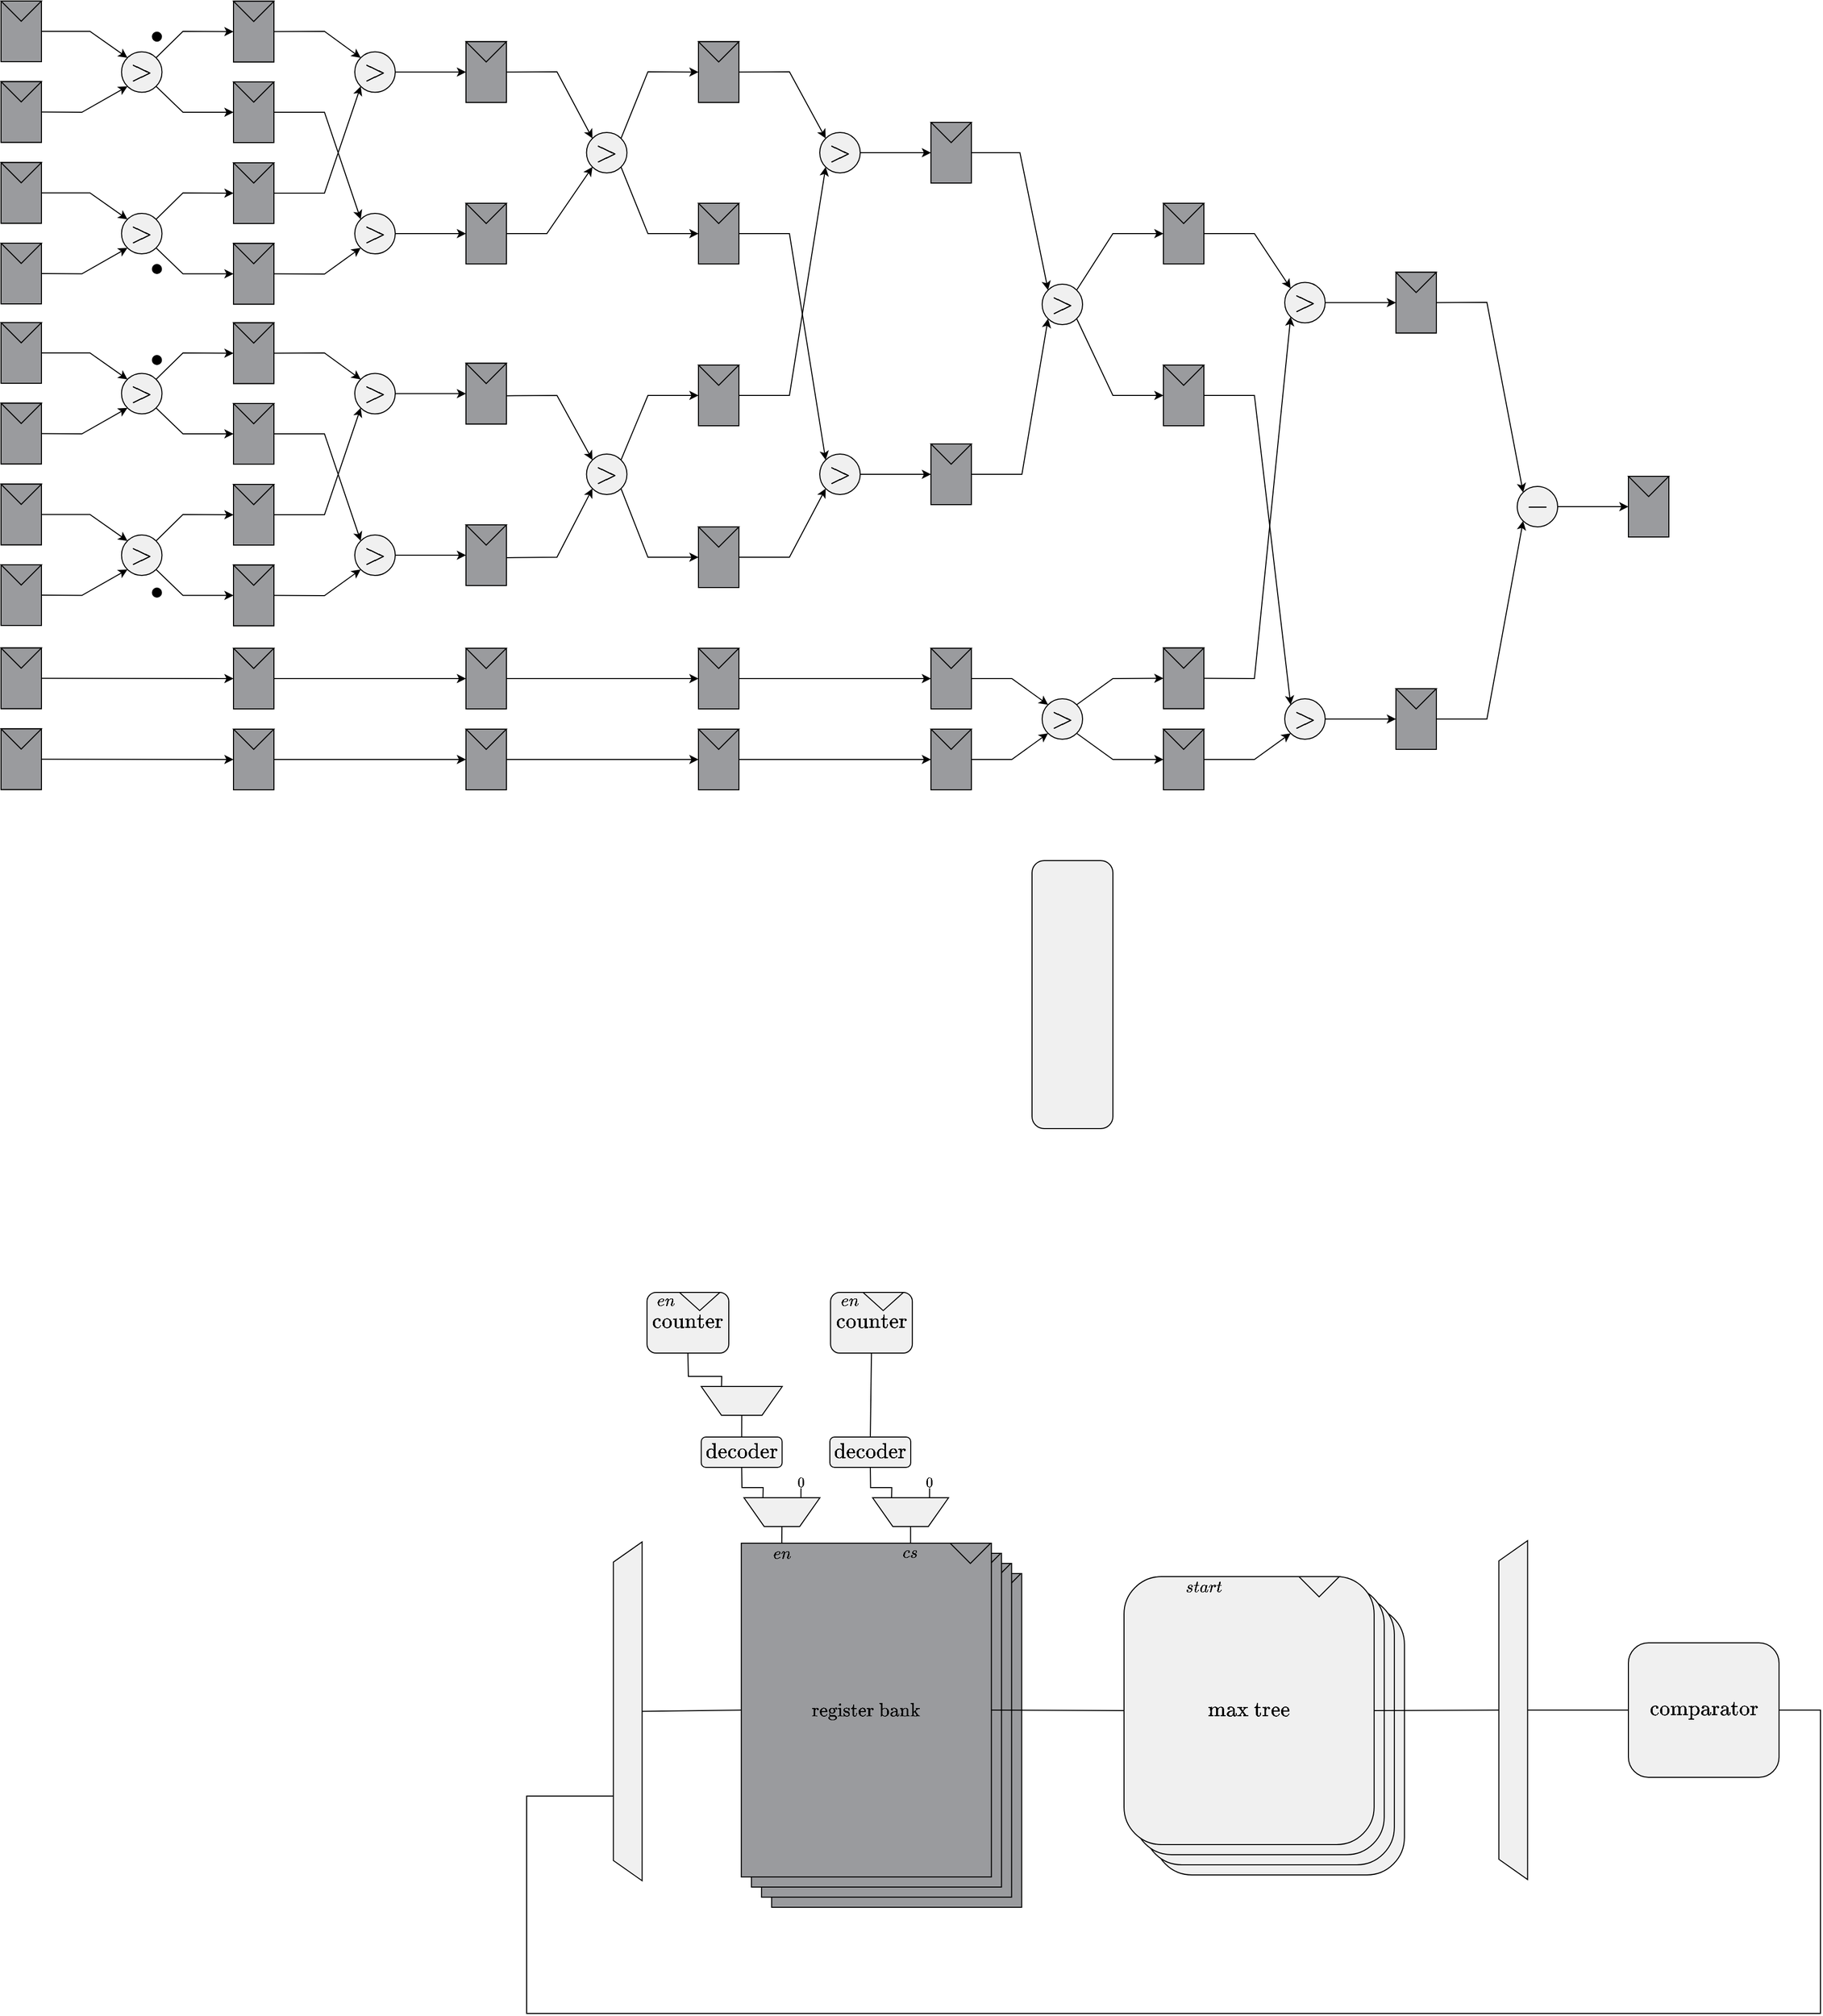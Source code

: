 <mxfile version="26.0.10">
  <diagram name="Page-1" id="adOrIFymFFJTRw3BzbVN">
    <mxGraphModel dx="2257" dy="536" grid="1" gridSize="10" guides="1" tooltips="1" connect="1" arrows="1" fold="1" page="1" pageScale="1" pageWidth="500" pageHeight="150" math="1" shadow="0">
      <root>
        <mxCell id="0" />
        <mxCell id="1" parent="0" />
        <mxCell id="Q722ckxabsYqj8SurIKe-194" value="" style="rounded=1;whiteSpace=wrap;html=1;fillColor=#F0F0F0;" vertex="1" parent="1">
          <mxGeometry x="141" y="1758" width="247.42" height="265" as="geometry" />
        </mxCell>
        <mxCell id="Q722ckxabsYqj8SurIKe-193" value="" style="rounded=1;whiteSpace=wrap;html=1;fillColor=#F0F0F0;" vertex="1" parent="1">
          <mxGeometry x="131" y="1748" width="247.42" height="265" as="geometry" />
        </mxCell>
        <mxCell id="Q722ckxabsYqj8SurIKe-192" value="" style="rounded=1;whiteSpace=wrap;html=1;fillColor=#F0F0F0;" vertex="1" parent="1">
          <mxGeometry x="121" y="1738" width="247.42" height="265" as="geometry" />
        </mxCell>
        <mxCell id="Q722ckxabsYqj8SurIKe-184" value="" style="rounded=0;whiteSpace=wrap;html=1;fillColor=#9A9B9E;" vertex="1" parent="1">
          <mxGeometry x="-237.63" y="1725" width="247.42" height="330" as="geometry" />
        </mxCell>
        <mxCell id="Q722ckxabsYqj8SurIKe-185" value="" style="triangle;whiteSpace=wrap;html=1;rotation=90;fillColor=#9A9B9E;" vertex="1" parent="1">
          <mxGeometry x="-21" y="1715" width="20" height="40" as="geometry" />
        </mxCell>
        <mxCell id="Q722ckxabsYqj8SurIKe-186" value="&lt;font style=&quot;font-size: 14px;&quot;&gt;$$en$$&lt;/font&gt;" style="text;html=1;align=center;verticalAlign=middle;whiteSpace=wrap;rounded=0;" vertex="1" parent="1">
          <mxGeometry x="-227.42" y="1726" width="60" height="18" as="geometry" />
        </mxCell>
        <mxCell id="Q722ckxabsYqj8SurIKe-187" value="&lt;font style=&quot;font-size: 14px;&quot;&gt;$$cs$$&lt;/font&gt;" style="text;html=1;align=center;verticalAlign=middle;whiteSpace=wrap;rounded=0;" vertex="1" parent="1">
          <mxGeometry x="-100.16" y="1725" width="60" height="18" as="geometry" />
        </mxCell>
        <mxCell id="Q722ckxabsYqj8SurIKe-180" value="" style="rounded=0;whiteSpace=wrap;html=1;fillColor=#9A9B9E;" vertex="1" parent="1">
          <mxGeometry x="-247.63" y="1715" width="247.42" height="330" as="geometry" />
        </mxCell>
        <mxCell id="Q722ckxabsYqj8SurIKe-181" value="" style="triangle;whiteSpace=wrap;html=1;rotation=90;fillColor=#9A9B9E;" vertex="1" parent="1">
          <mxGeometry x="-31" y="1705" width="20" height="40" as="geometry" />
        </mxCell>
        <mxCell id="Q722ckxabsYqj8SurIKe-182" value="&lt;font style=&quot;font-size: 14px;&quot;&gt;$$en$$&lt;/font&gt;" style="text;html=1;align=center;verticalAlign=middle;whiteSpace=wrap;rounded=0;" vertex="1" parent="1">
          <mxGeometry x="-237.42" y="1716" width="60" height="18" as="geometry" />
        </mxCell>
        <mxCell id="Q722ckxabsYqj8SurIKe-183" value="&lt;font style=&quot;font-size: 14px;&quot;&gt;$$cs$$&lt;/font&gt;" style="text;html=1;align=center;verticalAlign=middle;whiteSpace=wrap;rounded=0;" vertex="1" parent="1">
          <mxGeometry x="-110.16" y="1715" width="60" height="18" as="geometry" />
        </mxCell>
        <mxCell id="Q722ckxabsYqj8SurIKe-176" value="" style="rounded=0;whiteSpace=wrap;html=1;fillColor=#9A9B9E;" vertex="1" parent="1">
          <mxGeometry x="-257.63" y="1705" width="247.42" height="330" as="geometry" />
        </mxCell>
        <mxCell id="Q722ckxabsYqj8SurIKe-177" value="" style="triangle;whiteSpace=wrap;html=1;rotation=90;fillColor=#9A9B9E;" vertex="1" parent="1">
          <mxGeometry x="-41" y="1695" width="20" height="40" as="geometry" />
        </mxCell>
        <mxCell id="Q722ckxabsYqj8SurIKe-178" value="&lt;font style=&quot;font-size: 14px;&quot;&gt;$$en$$&lt;/font&gt;" style="text;html=1;align=center;verticalAlign=middle;whiteSpace=wrap;rounded=0;" vertex="1" parent="1">
          <mxGeometry x="-247.42" y="1706" width="60" height="18" as="geometry" />
        </mxCell>
        <mxCell id="Q722ckxabsYqj8SurIKe-179" value="&lt;font style=&quot;font-size: 14px;&quot;&gt;$$cs$$&lt;/font&gt;" style="text;html=1;align=center;verticalAlign=middle;whiteSpace=wrap;rounded=0;" vertex="1" parent="1">
          <mxGeometry x="-120.16" y="1705" width="60" height="18" as="geometry" />
        </mxCell>
        <mxCell id="6Uvs3lZ900TofVNQGSp9-1" value="&lt;font style=&quot;font-size: 24px;&quot;&gt;$$&amp;gt;$$&lt;/font&gt;" style="ellipse;whiteSpace=wrap;html=1;aspect=fixed;fillColor=#F0F0F0;" parent="1" vertex="1">
          <mxGeometry x="-880.75" y="220.25" width="40" height="40" as="geometry" />
        </mxCell>
        <mxCell id="6Uvs3lZ900TofVNQGSp9-2" value="" style="endArrow=classic;html=1;rounded=0;entryX=0;entryY=0;entryDx=0;entryDy=0;exitX=1;exitY=0.5;exitDx=0;exitDy=0;" parent="1" source="6Uvs3lZ900TofVNQGSp9-308" target="6Uvs3lZ900TofVNQGSp9-1" edge="1">
          <mxGeometry width="50" height="50" relative="1" as="geometry">
            <mxPoint x="-940" y="220" as="sourcePoint" />
            <mxPoint x="-880.75" y="201.25" as="targetPoint" />
            <Array as="points">
              <mxPoint x="-912" y="200" />
            </Array>
          </mxGeometry>
        </mxCell>
        <mxCell id="6Uvs3lZ900TofVNQGSp9-3" value="" style="endArrow=classic;html=1;rounded=0;entryX=0;entryY=1;entryDx=0;entryDy=0;exitX=1;exitY=0.5;exitDx=0;exitDy=0;" parent="1" source="6Uvs3lZ900TofVNQGSp9-312" target="6Uvs3lZ900TofVNQGSp9-1" edge="1">
          <mxGeometry width="50" height="50" relative="1" as="geometry">
            <mxPoint x="-940" y="290" as="sourcePoint" />
            <mxPoint x="-890.75" y="271.25" as="targetPoint" />
            <Array as="points">
              <mxPoint x="-920" y="280" />
            </Array>
          </mxGeometry>
        </mxCell>
        <mxCell id="6Uvs3lZ900TofVNQGSp9-4" value="" style="endArrow=classic;html=1;rounded=0;entryX=0;entryY=0.5;entryDx=0;entryDy=0;exitX=1;exitY=0;exitDx=0;exitDy=0;" parent="1" source="6Uvs3lZ900TofVNQGSp9-1" target="6Uvs3lZ900TofVNQGSp9-7" edge="1">
          <mxGeometry width="50" height="50" relative="1" as="geometry">
            <mxPoint x="-870.75" y="321.25" as="sourcePoint" />
            <mxPoint x="-820.75" y="271.25" as="targetPoint" />
            <Array as="points">
              <mxPoint x="-820" y="200" />
            </Array>
          </mxGeometry>
        </mxCell>
        <mxCell id="6Uvs3lZ900TofVNQGSp9-5" value="" style="group" parent="1" vertex="1" connectable="0">
          <mxGeometry x="-770" y="170.25" width="40" height="60" as="geometry" />
        </mxCell>
        <mxCell id="6Uvs3lZ900TofVNQGSp9-6" value="" style="group;strokeWidth=1;fillColor=#9A9B9E;strokeColor=default;container=0;" parent="6Uvs3lZ900TofVNQGSp9-5" vertex="1" connectable="0">
          <mxGeometry width="40" height="60" as="geometry" />
        </mxCell>
        <mxCell id="6Uvs3lZ900TofVNQGSp9-7" value="" style="rounded=0;whiteSpace=wrap;html=1;fillColor=#9A9B9E;" parent="6Uvs3lZ900TofVNQGSp9-5" vertex="1">
          <mxGeometry width="40" height="60" as="geometry" />
        </mxCell>
        <mxCell id="6Uvs3lZ900TofVNQGSp9-8" value="" style="triangle;whiteSpace=wrap;html=1;rotation=90;fillColor=#9A9B9E;" parent="6Uvs3lZ900TofVNQGSp9-5" vertex="1">
          <mxGeometry x="10" y="-10" width="20" height="40" as="geometry" />
        </mxCell>
        <mxCell id="6Uvs3lZ900TofVNQGSp9-9" value="" style="group" parent="1" vertex="1" connectable="0">
          <mxGeometry x="-540" y="210.25" width="40" height="60" as="geometry" />
        </mxCell>
        <mxCell id="6Uvs3lZ900TofVNQGSp9-10" value="" style="group;strokeWidth=1;fillColor=#9A9B9E;strokeColor=default;container=0;" parent="6Uvs3lZ900TofVNQGSp9-9" vertex="1" connectable="0">
          <mxGeometry width="40" height="60" as="geometry" />
        </mxCell>
        <mxCell id="6Uvs3lZ900TofVNQGSp9-11" value="" style="rounded=0;whiteSpace=wrap;html=1;fillColor=#9A9B9E;" parent="6Uvs3lZ900TofVNQGSp9-9" vertex="1">
          <mxGeometry width="40" height="60" as="geometry" />
        </mxCell>
        <mxCell id="6Uvs3lZ900TofVNQGSp9-12" value="" style="triangle;whiteSpace=wrap;html=1;rotation=90;fillColor=#9A9B9E;" parent="6Uvs3lZ900TofVNQGSp9-9" vertex="1">
          <mxGeometry x="10" y="-10" width="20" height="40" as="geometry" />
        </mxCell>
        <mxCell id="6Uvs3lZ900TofVNQGSp9-19" value="" style="group" parent="1" vertex="1" connectable="0">
          <mxGeometry x="-770" y="250" width="40" height="60" as="geometry" />
        </mxCell>
        <mxCell id="6Uvs3lZ900TofVNQGSp9-20" value="" style="group;strokeWidth=1;fillColor=#9A9B9E;strokeColor=default;container=0;" parent="6Uvs3lZ900TofVNQGSp9-19" vertex="1" connectable="0">
          <mxGeometry width="40" height="60" as="geometry" />
        </mxCell>
        <mxCell id="6Uvs3lZ900TofVNQGSp9-21" value="" style="rounded=0;whiteSpace=wrap;html=1;fillColor=#9A9B9E;" parent="6Uvs3lZ900TofVNQGSp9-19" vertex="1">
          <mxGeometry width="40" height="60" as="geometry" />
        </mxCell>
        <mxCell id="6Uvs3lZ900TofVNQGSp9-22" value="" style="triangle;whiteSpace=wrap;html=1;rotation=90;fillColor=#9A9B9E;" parent="6Uvs3lZ900TofVNQGSp9-19" vertex="1">
          <mxGeometry x="10" y="-10" width="20" height="40" as="geometry" />
        </mxCell>
        <mxCell id="6Uvs3lZ900TofVNQGSp9-52" value="&lt;font style=&quot;font-size: 24px;&quot;&gt;$$&amp;gt;$$&lt;/font&gt;" style="ellipse;whiteSpace=wrap;html=1;aspect=fixed;fillColor=#F0F0F0;" parent="1" vertex="1">
          <mxGeometry x="-650" y="220.25" width="40" height="40" as="geometry" />
        </mxCell>
        <mxCell id="6Uvs3lZ900TofVNQGSp9-53" value="&lt;font style=&quot;font-size: 24px;&quot;&gt;$$&amp;gt;$$&lt;/font&gt;" style="ellipse;whiteSpace=wrap;html=1;aspect=fixed;fillColor=#F0F0F0;" parent="1" vertex="1">
          <mxGeometry x="-650" y="380" width="40" height="40" as="geometry" />
        </mxCell>
        <mxCell id="6Uvs3lZ900TofVNQGSp9-58" value="" style="group" parent="1" vertex="1" connectable="0">
          <mxGeometry x="-540" y="370" width="40" height="60" as="geometry" />
        </mxCell>
        <mxCell id="6Uvs3lZ900TofVNQGSp9-59" value="" style="group;strokeWidth=1;fillColor=#9A9B9E;strokeColor=default;container=0;" parent="6Uvs3lZ900TofVNQGSp9-58" vertex="1" connectable="0">
          <mxGeometry width="40" height="60" as="geometry" />
        </mxCell>
        <mxCell id="6Uvs3lZ900TofVNQGSp9-60" value="" style="rounded=0;whiteSpace=wrap;html=1;fillColor=#9A9B9E;" parent="6Uvs3lZ900TofVNQGSp9-58" vertex="1">
          <mxGeometry width="40" height="60" as="geometry" />
        </mxCell>
        <mxCell id="6Uvs3lZ900TofVNQGSp9-61" value="" style="triangle;whiteSpace=wrap;html=1;rotation=90;fillColor=#9A9B9E;" parent="6Uvs3lZ900TofVNQGSp9-58" vertex="1">
          <mxGeometry x="10" y="-10" width="20" height="40" as="geometry" />
        </mxCell>
        <mxCell id="6Uvs3lZ900TofVNQGSp9-65" value="" style="endArrow=classic;html=1;rounded=0;entryX=0;entryY=0.5;entryDx=0;entryDy=0;exitX=1;exitY=1;exitDx=0;exitDy=0;" parent="1" source="6Uvs3lZ900TofVNQGSp9-1" target="6Uvs3lZ900TofVNQGSp9-21" edge="1">
          <mxGeometry width="50" height="50" relative="1" as="geometry">
            <mxPoint x="-847" y="280" as="sourcePoint" />
            <mxPoint x="-800" y="310" as="targetPoint" />
            <Array as="points">
              <mxPoint x="-820" y="280" />
            </Array>
          </mxGeometry>
        </mxCell>
        <mxCell id="6Uvs3lZ900TofVNQGSp9-66" value="&lt;font style=&quot;font-size: 24px;&quot;&gt;$$&amp;gt;$$&lt;/font&gt;" style="ellipse;whiteSpace=wrap;html=1;aspect=fixed;fillColor=#F0F0F0;" parent="1" vertex="1">
          <mxGeometry x="-880.75" y="380" width="40" height="40" as="geometry" />
        </mxCell>
        <mxCell id="6Uvs3lZ900TofVNQGSp9-67" value="" style="endArrow=classic;html=1;rounded=0;entryX=0;entryY=0;entryDx=0;entryDy=0;exitX=1;exitY=0.5;exitDx=0;exitDy=0;" parent="1" source="6Uvs3lZ900TofVNQGSp9-316" target="6Uvs3lZ900TofVNQGSp9-66" edge="1">
          <mxGeometry width="50" height="50" relative="1" as="geometry">
            <mxPoint x="-930" y="340" as="sourcePoint" />
            <mxPoint x="-880.75" y="361" as="targetPoint" />
            <Array as="points">
              <mxPoint x="-912" y="359.75" />
            </Array>
          </mxGeometry>
        </mxCell>
        <mxCell id="6Uvs3lZ900TofVNQGSp9-68" value="" style="endArrow=classic;html=1;rounded=0;entryX=0;entryY=1;entryDx=0;entryDy=0;exitX=1;exitY=0.5;exitDx=0;exitDy=0;" parent="1" source="6Uvs3lZ900TofVNQGSp9-320" target="6Uvs3lZ900TofVNQGSp9-66" edge="1">
          <mxGeometry width="50" height="50" relative="1" as="geometry">
            <mxPoint x="-940" y="450" as="sourcePoint" />
            <mxPoint x="-890.75" y="431" as="targetPoint" />
            <Array as="points">
              <mxPoint x="-920" y="439.75" />
            </Array>
          </mxGeometry>
        </mxCell>
        <mxCell id="6Uvs3lZ900TofVNQGSp9-69" value="" style="endArrow=classic;html=1;rounded=0;entryX=0;entryY=0.5;entryDx=0;entryDy=0;exitX=1;exitY=0;exitDx=0;exitDy=0;" parent="1" source="6Uvs3lZ900TofVNQGSp9-66" target="6Uvs3lZ900TofVNQGSp9-72" edge="1">
          <mxGeometry width="50" height="50" relative="1" as="geometry">
            <mxPoint x="-870.75" y="481" as="sourcePoint" />
            <mxPoint x="-820.75" y="431" as="targetPoint" />
            <Array as="points">
              <mxPoint x="-820" y="359.75" />
            </Array>
          </mxGeometry>
        </mxCell>
        <mxCell id="6Uvs3lZ900TofVNQGSp9-70" value="" style="group" parent="1" vertex="1" connectable="0">
          <mxGeometry x="-770" y="330" width="40" height="60" as="geometry" />
        </mxCell>
        <mxCell id="6Uvs3lZ900TofVNQGSp9-71" value="" style="group;strokeWidth=1;fillColor=#9A9B9E;strokeColor=default;container=0;" parent="6Uvs3lZ900TofVNQGSp9-70" vertex="1" connectable="0">
          <mxGeometry width="40" height="60" as="geometry" />
        </mxCell>
        <mxCell id="6Uvs3lZ900TofVNQGSp9-72" value="" style="rounded=0;whiteSpace=wrap;html=1;fillColor=#9A9B9E;" parent="6Uvs3lZ900TofVNQGSp9-70" vertex="1">
          <mxGeometry width="40" height="60" as="geometry" />
        </mxCell>
        <mxCell id="6Uvs3lZ900TofVNQGSp9-73" value="" style="triangle;whiteSpace=wrap;html=1;rotation=90;fillColor=#9A9B9E;" parent="6Uvs3lZ900TofVNQGSp9-70" vertex="1">
          <mxGeometry x="10" y="-10" width="20" height="40" as="geometry" />
        </mxCell>
        <mxCell id="6Uvs3lZ900TofVNQGSp9-74" value="" style="group" parent="1" vertex="1" connectable="0">
          <mxGeometry x="-770" y="409.75" width="40" height="60" as="geometry" />
        </mxCell>
        <mxCell id="6Uvs3lZ900TofVNQGSp9-75" value="" style="group;strokeWidth=1;fillColor=#9A9B9E;strokeColor=default;container=0;" parent="6Uvs3lZ900TofVNQGSp9-74" vertex="1" connectable="0">
          <mxGeometry width="40" height="60" as="geometry" />
        </mxCell>
        <mxCell id="6Uvs3lZ900TofVNQGSp9-76" value="" style="rounded=0;whiteSpace=wrap;html=1;fillColor=#9A9B9E;" parent="6Uvs3lZ900TofVNQGSp9-74" vertex="1">
          <mxGeometry width="40" height="60" as="geometry" />
        </mxCell>
        <mxCell id="6Uvs3lZ900TofVNQGSp9-77" value="" style="triangle;whiteSpace=wrap;html=1;rotation=90;fillColor=#9A9B9E;" parent="6Uvs3lZ900TofVNQGSp9-74" vertex="1">
          <mxGeometry x="10" y="-10" width="20" height="40" as="geometry" />
        </mxCell>
        <mxCell id="6Uvs3lZ900TofVNQGSp9-78" value="" style="endArrow=classic;html=1;rounded=0;entryX=0;entryY=0.5;entryDx=0;entryDy=0;exitX=1;exitY=1;exitDx=0;exitDy=0;" parent="1" source="6Uvs3lZ900TofVNQGSp9-66" target="6Uvs3lZ900TofVNQGSp9-76" edge="1">
          <mxGeometry width="50" height="50" relative="1" as="geometry">
            <mxPoint x="-847" y="439.75" as="sourcePoint" />
            <mxPoint x="-800" y="469.75" as="targetPoint" />
            <Array as="points">
              <mxPoint x="-820" y="439.75" />
            </Array>
          </mxGeometry>
        </mxCell>
        <mxCell id="6Uvs3lZ900TofVNQGSp9-79" value="" style="endArrow=classic;html=1;rounded=0;entryX=0;entryY=0;entryDx=0;entryDy=0;exitX=1;exitY=0.5;exitDx=0;exitDy=0;" parent="1" source="6Uvs3lZ900TofVNQGSp9-7" target="6Uvs3lZ900TofVNQGSp9-52" edge="1">
          <mxGeometry width="50" height="50" relative="1" as="geometry">
            <mxPoint x="-710" y="199.25" as="sourcePoint" />
            <mxPoint x="-625" y="225" as="targetPoint" />
            <Array as="points">
              <mxPoint x="-680" y="200" />
            </Array>
          </mxGeometry>
        </mxCell>
        <mxCell id="6Uvs3lZ900TofVNQGSp9-81" value="" style="endArrow=classic;html=1;rounded=0;exitX=1;exitY=0.5;exitDx=0;exitDy=0;entryX=0;entryY=1;entryDx=0;entryDy=0;" parent="1" source="6Uvs3lZ900TofVNQGSp9-72" target="6Uvs3lZ900TofVNQGSp9-52" edge="1">
          <mxGeometry width="50" height="50" relative="1" as="geometry">
            <mxPoint x="-700" y="380" as="sourcePoint" />
            <mxPoint x="-650" y="330" as="targetPoint" />
            <Array as="points">
              <mxPoint x="-680" y="360" />
            </Array>
          </mxGeometry>
        </mxCell>
        <mxCell id="6Uvs3lZ900TofVNQGSp9-82" value="" style="endArrow=classic;html=1;rounded=0;exitX=1;exitY=0.5;exitDx=0;exitDy=0;entryX=0;entryY=0;entryDx=0;entryDy=0;" parent="1" source="6Uvs3lZ900TofVNQGSp9-21" target="6Uvs3lZ900TofVNQGSp9-53" edge="1">
          <mxGeometry width="50" height="50" relative="1" as="geometry">
            <mxPoint x="-690" y="330" as="sourcePoint" />
            <mxPoint x="-640" y="280" as="targetPoint" />
            <Array as="points">
              <mxPoint x="-680" y="280" />
            </Array>
          </mxGeometry>
        </mxCell>
        <mxCell id="6Uvs3lZ900TofVNQGSp9-83" value="" style="endArrow=classic;html=1;rounded=0;exitX=1;exitY=0.5;exitDx=0;exitDy=0;entryX=0;entryY=1;entryDx=0;entryDy=0;" parent="1" source="6Uvs3lZ900TofVNQGSp9-76" target="6Uvs3lZ900TofVNQGSp9-53" edge="1">
          <mxGeometry width="50" height="50" relative="1" as="geometry">
            <mxPoint x="-660" y="470" as="sourcePoint" />
            <mxPoint x="-610" y="420" as="targetPoint" />
            <Array as="points">
              <mxPoint x="-680" y="440" />
            </Array>
          </mxGeometry>
        </mxCell>
        <mxCell id="6Uvs3lZ900TofVNQGSp9-85" value="" style="endArrow=classic;html=1;rounded=0;exitX=1;exitY=0.5;exitDx=0;exitDy=0;entryX=0;entryY=0.5;entryDx=0;entryDy=0;" parent="1" source="6Uvs3lZ900TofVNQGSp9-52" target="6Uvs3lZ900TofVNQGSp9-11" edge="1">
          <mxGeometry width="50" height="50" relative="1" as="geometry">
            <mxPoint x="-570" y="350" as="sourcePoint" />
            <mxPoint x="-520" y="300" as="targetPoint" />
          </mxGeometry>
        </mxCell>
        <mxCell id="6Uvs3lZ900TofVNQGSp9-86" value="" style="endArrow=classic;html=1;rounded=0;exitX=1;exitY=0.5;exitDx=0;exitDy=0;entryX=0;entryY=0.5;entryDx=0;entryDy=0;" parent="1" source="6Uvs3lZ900TofVNQGSp9-53" target="6Uvs3lZ900TofVNQGSp9-60" edge="1">
          <mxGeometry width="50" height="50" relative="1" as="geometry">
            <mxPoint x="-590" y="380" as="sourcePoint" />
            <mxPoint x="-540" y="330" as="targetPoint" />
          </mxGeometry>
        </mxCell>
        <mxCell id="6Uvs3lZ900TofVNQGSp9-87" value="&lt;font style=&quot;font-size: 24px;&quot;&gt;$$&amp;gt;$$&lt;/font&gt;" style="ellipse;whiteSpace=wrap;html=1;aspect=fixed;fillColor=#F0F0F0;" parent="1" vertex="1">
          <mxGeometry x="-880.75" y="538.25" width="40" height="40" as="geometry" />
        </mxCell>
        <mxCell id="6Uvs3lZ900TofVNQGSp9-88" value="" style="endArrow=classic;html=1;rounded=0;entryX=0;entryY=0;entryDx=0;entryDy=0;exitX=1;exitY=0.5;exitDx=0;exitDy=0;" parent="1" source="6Uvs3lZ900TofVNQGSp9-324" target="6Uvs3lZ900TofVNQGSp9-87" edge="1">
          <mxGeometry width="50" height="50" relative="1" as="geometry">
            <mxPoint x="-940" y="500" as="sourcePoint" />
            <mxPoint x="-880.75" y="519.25" as="targetPoint" />
            <Array as="points">
              <mxPoint x="-912" y="518" />
            </Array>
          </mxGeometry>
        </mxCell>
        <mxCell id="6Uvs3lZ900TofVNQGSp9-89" value="" style="endArrow=classic;html=1;rounded=0;entryX=0;entryY=1;entryDx=0;entryDy=0;exitX=1;exitY=0.5;exitDx=0;exitDy=0;" parent="1" source="6Uvs3lZ900TofVNQGSp9-328" target="6Uvs3lZ900TofVNQGSp9-87" edge="1">
          <mxGeometry width="50" height="50" relative="1" as="geometry">
            <mxPoint x="-950" y="610" as="sourcePoint" />
            <mxPoint x="-890.75" y="589.25" as="targetPoint" />
            <Array as="points">
              <mxPoint x="-920" y="598" />
            </Array>
          </mxGeometry>
        </mxCell>
        <mxCell id="6Uvs3lZ900TofVNQGSp9-90" value="" style="endArrow=classic;html=1;rounded=0;entryX=0;entryY=0.5;entryDx=0;entryDy=0;exitX=1;exitY=0;exitDx=0;exitDy=0;" parent="1" source="6Uvs3lZ900TofVNQGSp9-87" target="6Uvs3lZ900TofVNQGSp9-93" edge="1">
          <mxGeometry width="50" height="50" relative="1" as="geometry">
            <mxPoint x="-870.75" y="639.25" as="sourcePoint" />
            <mxPoint x="-820.75" y="589.25" as="targetPoint" />
            <Array as="points">
              <mxPoint x="-820" y="518" />
            </Array>
          </mxGeometry>
        </mxCell>
        <mxCell id="6Uvs3lZ900TofVNQGSp9-91" value="" style="group" parent="1" vertex="1" connectable="0">
          <mxGeometry x="-770" y="488.25" width="40" height="60" as="geometry" />
        </mxCell>
        <mxCell id="6Uvs3lZ900TofVNQGSp9-92" value="" style="group;strokeWidth=1;fillColor=#9A9B9E;strokeColor=default;container=0;" parent="6Uvs3lZ900TofVNQGSp9-91" vertex="1" connectable="0">
          <mxGeometry width="40" height="60" as="geometry" />
        </mxCell>
        <mxCell id="6Uvs3lZ900TofVNQGSp9-93" value="" style="rounded=0;whiteSpace=wrap;html=1;fillColor=#9A9B9E;" parent="6Uvs3lZ900TofVNQGSp9-91" vertex="1">
          <mxGeometry width="40" height="60" as="geometry" />
        </mxCell>
        <mxCell id="6Uvs3lZ900TofVNQGSp9-94" value="" style="triangle;whiteSpace=wrap;html=1;rotation=90;fillColor=#9A9B9E;" parent="6Uvs3lZ900TofVNQGSp9-91" vertex="1">
          <mxGeometry x="10" y="-10" width="20" height="40" as="geometry" />
        </mxCell>
        <mxCell id="6Uvs3lZ900TofVNQGSp9-95" value="" style="group" parent="1" vertex="1" connectable="0">
          <mxGeometry x="-540" y="528.25" width="40" height="60" as="geometry" />
        </mxCell>
        <mxCell id="6Uvs3lZ900TofVNQGSp9-96" value="" style="group;strokeWidth=1;fillColor=#9A9B9E;strokeColor=default;container=0;" parent="6Uvs3lZ900TofVNQGSp9-95" vertex="1" connectable="0">
          <mxGeometry width="40" height="60" as="geometry" />
        </mxCell>
        <mxCell id="6Uvs3lZ900TofVNQGSp9-97" value="" style="rounded=0;whiteSpace=wrap;html=1;fillColor=#9A9B9E;" parent="6Uvs3lZ900TofVNQGSp9-95" vertex="1">
          <mxGeometry width="40" height="60" as="geometry" />
        </mxCell>
        <mxCell id="6Uvs3lZ900TofVNQGSp9-98" value="" style="triangle;whiteSpace=wrap;html=1;rotation=90;fillColor=#9A9B9E;" parent="6Uvs3lZ900TofVNQGSp9-95" vertex="1">
          <mxGeometry x="10" y="-10" width="20" height="40" as="geometry" />
        </mxCell>
        <mxCell id="6Uvs3lZ900TofVNQGSp9-99" value="" style="group" parent="1" vertex="1" connectable="0">
          <mxGeometry x="-770" y="568" width="40" height="60" as="geometry" />
        </mxCell>
        <mxCell id="6Uvs3lZ900TofVNQGSp9-100" value="" style="group;strokeWidth=1;fillColor=#9A9B9E;strokeColor=default;container=0;" parent="6Uvs3lZ900TofVNQGSp9-99" vertex="1" connectable="0">
          <mxGeometry width="40" height="60" as="geometry" />
        </mxCell>
        <mxCell id="6Uvs3lZ900TofVNQGSp9-101" value="" style="rounded=0;whiteSpace=wrap;html=1;fillColor=#9A9B9E;" parent="6Uvs3lZ900TofVNQGSp9-99" vertex="1">
          <mxGeometry width="40" height="60" as="geometry" />
        </mxCell>
        <mxCell id="6Uvs3lZ900TofVNQGSp9-102" value="" style="triangle;whiteSpace=wrap;html=1;rotation=90;fillColor=#9A9B9E;" parent="6Uvs3lZ900TofVNQGSp9-99" vertex="1">
          <mxGeometry x="10" y="-10" width="20" height="40" as="geometry" />
        </mxCell>
        <mxCell id="6Uvs3lZ900TofVNQGSp9-103" value="&lt;font style=&quot;font-size: 24px;&quot;&gt;$$&amp;gt;$$&lt;/font&gt;" style="ellipse;whiteSpace=wrap;html=1;aspect=fixed;fillColor=#F0F0F0;" parent="1" vertex="1">
          <mxGeometry x="-650" y="538.25" width="40" height="40" as="geometry" />
        </mxCell>
        <mxCell id="6Uvs3lZ900TofVNQGSp9-104" value="&lt;font style=&quot;font-size: 24px;&quot;&gt;$$&amp;gt;$$&lt;/font&gt;" style="ellipse;whiteSpace=wrap;html=1;aspect=fixed;fillColor=#F0F0F0;" parent="1" vertex="1">
          <mxGeometry x="-650" y="698" width="40" height="40" as="geometry" />
        </mxCell>
        <mxCell id="6Uvs3lZ900TofVNQGSp9-105" value="" style="group" parent="1" vertex="1" connectable="0">
          <mxGeometry x="-540" y="688" width="40" height="60" as="geometry" />
        </mxCell>
        <mxCell id="6Uvs3lZ900TofVNQGSp9-106" value="" style="group;strokeWidth=1;fillColor=#9A9B9E;strokeColor=default;container=0;" parent="6Uvs3lZ900TofVNQGSp9-105" vertex="1" connectable="0">
          <mxGeometry width="40" height="60" as="geometry" />
        </mxCell>
        <mxCell id="6Uvs3lZ900TofVNQGSp9-107" value="" style="rounded=0;whiteSpace=wrap;html=1;fillColor=#9A9B9E;" parent="6Uvs3lZ900TofVNQGSp9-105" vertex="1">
          <mxGeometry width="40" height="60" as="geometry" />
        </mxCell>
        <mxCell id="6Uvs3lZ900TofVNQGSp9-108" value="" style="triangle;whiteSpace=wrap;html=1;rotation=90;fillColor=#9A9B9E;" parent="6Uvs3lZ900TofVNQGSp9-105" vertex="1">
          <mxGeometry x="10" y="-10" width="20" height="40" as="geometry" />
        </mxCell>
        <mxCell id="6Uvs3lZ900TofVNQGSp9-109" value="" style="endArrow=classic;html=1;rounded=0;entryX=0;entryY=0.5;entryDx=0;entryDy=0;exitX=1;exitY=1;exitDx=0;exitDy=0;" parent="1" source="6Uvs3lZ900TofVNQGSp9-87" target="6Uvs3lZ900TofVNQGSp9-101" edge="1">
          <mxGeometry width="50" height="50" relative="1" as="geometry">
            <mxPoint x="-847" y="598" as="sourcePoint" />
            <mxPoint x="-800" y="628" as="targetPoint" />
            <Array as="points">
              <mxPoint x="-820" y="598" />
            </Array>
          </mxGeometry>
        </mxCell>
        <mxCell id="6Uvs3lZ900TofVNQGSp9-110" value="&lt;font style=&quot;font-size: 24px;&quot;&gt;$$&amp;gt;$$&lt;/font&gt;" style="ellipse;whiteSpace=wrap;html=1;aspect=fixed;fillColor=#F0F0F0;" parent="1" vertex="1">
          <mxGeometry x="-880.75" y="698" width="40" height="40" as="geometry" />
        </mxCell>
        <mxCell id="6Uvs3lZ900TofVNQGSp9-111" value="" style="endArrow=classic;html=1;rounded=0;entryX=0;entryY=0;entryDx=0;entryDy=0;exitX=1;exitY=0.5;exitDx=0;exitDy=0;" parent="1" source="6Uvs3lZ900TofVNQGSp9-332" target="6Uvs3lZ900TofVNQGSp9-110" edge="1">
          <mxGeometry width="50" height="50" relative="1" as="geometry">
            <mxPoint x="-940" y="660" as="sourcePoint" />
            <mxPoint x="-880.75" y="679" as="targetPoint" />
            <Array as="points">
              <mxPoint x="-912" y="677.75" />
            </Array>
          </mxGeometry>
        </mxCell>
        <mxCell id="6Uvs3lZ900TofVNQGSp9-112" value="" style="endArrow=classic;html=1;rounded=0;entryX=0;entryY=1;entryDx=0;entryDy=0;exitX=1;exitY=0.5;exitDx=0;exitDy=0;" parent="1" source="6Uvs3lZ900TofVNQGSp9-336" target="6Uvs3lZ900TofVNQGSp9-110" edge="1">
          <mxGeometry width="50" height="50" relative="1" as="geometry">
            <mxPoint x="-950" y="780" as="sourcePoint" />
            <mxPoint x="-890.75" y="749" as="targetPoint" />
            <Array as="points">
              <mxPoint x="-920" y="757.75" />
            </Array>
          </mxGeometry>
        </mxCell>
        <mxCell id="6Uvs3lZ900TofVNQGSp9-113" value="" style="endArrow=classic;html=1;rounded=0;entryX=0;entryY=0.5;entryDx=0;entryDy=0;exitX=1;exitY=0;exitDx=0;exitDy=0;" parent="1" source="6Uvs3lZ900TofVNQGSp9-110" target="6Uvs3lZ900TofVNQGSp9-116" edge="1">
          <mxGeometry width="50" height="50" relative="1" as="geometry">
            <mxPoint x="-870.75" y="799" as="sourcePoint" />
            <mxPoint x="-820.75" y="749" as="targetPoint" />
            <Array as="points">
              <mxPoint x="-820" y="677.75" />
            </Array>
          </mxGeometry>
        </mxCell>
        <mxCell id="6Uvs3lZ900TofVNQGSp9-114" value="" style="group" parent="1" vertex="1" connectable="0">
          <mxGeometry x="-770" y="648" width="40" height="60" as="geometry" />
        </mxCell>
        <mxCell id="6Uvs3lZ900TofVNQGSp9-115" value="" style="group;strokeWidth=1;fillColor=#9A9B9E;strokeColor=default;container=0;" parent="6Uvs3lZ900TofVNQGSp9-114" vertex="1" connectable="0">
          <mxGeometry width="40" height="60" as="geometry" />
        </mxCell>
        <mxCell id="6Uvs3lZ900TofVNQGSp9-116" value="" style="rounded=0;whiteSpace=wrap;html=1;fillColor=#9A9B9E;" parent="6Uvs3lZ900TofVNQGSp9-114" vertex="1">
          <mxGeometry width="40" height="60" as="geometry" />
        </mxCell>
        <mxCell id="6Uvs3lZ900TofVNQGSp9-117" value="" style="triangle;whiteSpace=wrap;html=1;rotation=90;fillColor=#9A9B9E;" parent="6Uvs3lZ900TofVNQGSp9-114" vertex="1">
          <mxGeometry x="10" y="-10" width="20" height="40" as="geometry" />
        </mxCell>
        <mxCell id="6Uvs3lZ900TofVNQGSp9-118" value="" style="group" parent="1" vertex="1" connectable="0">
          <mxGeometry x="-770" y="727.75" width="40" height="60" as="geometry" />
        </mxCell>
        <mxCell id="6Uvs3lZ900TofVNQGSp9-119" value="" style="group;strokeWidth=1;fillColor=#9A9B9E;strokeColor=default;container=0;" parent="6Uvs3lZ900TofVNQGSp9-118" vertex="1" connectable="0">
          <mxGeometry width="40" height="60" as="geometry" />
        </mxCell>
        <mxCell id="6Uvs3lZ900TofVNQGSp9-120" value="" style="rounded=0;whiteSpace=wrap;html=1;fillColor=#9A9B9E;" parent="6Uvs3lZ900TofVNQGSp9-118" vertex="1">
          <mxGeometry width="40" height="60" as="geometry" />
        </mxCell>
        <mxCell id="6Uvs3lZ900TofVNQGSp9-121" value="" style="triangle;whiteSpace=wrap;html=1;rotation=90;fillColor=#9A9B9E;" parent="6Uvs3lZ900TofVNQGSp9-118" vertex="1">
          <mxGeometry x="10" y="-10" width="20" height="40" as="geometry" />
        </mxCell>
        <mxCell id="6Uvs3lZ900TofVNQGSp9-122" value="" style="endArrow=classic;html=1;rounded=0;entryX=0;entryY=0.5;entryDx=0;entryDy=0;exitX=1;exitY=1;exitDx=0;exitDy=0;" parent="1" source="6Uvs3lZ900TofVNQGSp9-110" target="6Uvs3lZ900TofVNQGSp9-120" edge="1">
          <mxGeometry width="50" height="50" relative="1" as="geometry">
            <mxPoint x="-847" y="757.75" as="sourcePoint" />
            <mxPoint x="-800" y="787.75" as="targetPoint" />
            <Array as="points">
              <mxPoint x="-820" y="757.75" />
            </Array>
          </mxGeometry>
        </mxCell>
        <mxCell id="6Uvs3lZ900TofVNQGSp9-123" value="" style="endArrow=classic;html=1;rounded=0;entryX=0;entryY=0;entryDx=0;entryDy=0;exitX=1;exitY=0.5;exitDx=0;exitDy=0;" parent="1" source="6Uvs3lZ900TofVNQGSp9-93" target="6Uvs3lZ900TofVNQGSp9-103" edge="1">
          <mxGeometry width="50" height="50" relative="1" as="geometry">
            <mxPoint x="-710" y="517.25" as="sourcePoint" />
            <mxPoint x="-625" y="543" as="targetPoint" />
            <Array as="points">
              <mxPoint x="-680" y="518" />
            </Array>
          </mxGeometry>
        </mxCell>
        <mxCell id="6Uvs3lZ900TofVNQGSp9-124" value="" style="endArrow=classic;html=1;rounded=0;exitX=1;exitY=0.5;exitDx=0;exitDy=0;entryX=0;entryY=1;entryDx=0;entryDy=0;" parent="1" source="6Uvs3lZ900TofVNQGSp9-116" target="6Uvs3lZ900TofVNQGSp9-103" edge="1">
          <mxGeometry width="50" height="50" relative="1" as="geometry">
            <mxPoint x="-700" y="698" as="sourcePoint" />
            <mxPoint x="-650" y="648" as="targetPoint" />
            <Array as="points">
              <mxPoint x="-680" y="678" />
            </Array>
          </mxGeometry>
        </mxCell>
        <mxCell id="6Uvs3lZ900TofVNQGSp9-125" value="" style="endArrow=classic;html=1;rounded=0;exitX=1;exitY=0.5;exitDx=0;exitDy=0;entryX=0;entryY=0;entryDx=0;entryDy=0;" parent="1" source="6Uvs3lZ900TofVNQGSp9-101" target="6Uvs3lZ900TofVNQGSp9-104" edge="1">
          <mxGeometry width="50" height="50" relative="1" as="geometry">
            <mxPoint x="-690" y="648" as="sourcePoint" />
            <mxPoint x="-640" y="598" as="targetPoint" />
            <Array as="points">
              <mxPoint x="-680" y="598" />
            </Array>
          </mxGeometry>
        </mxCell>
        <mxCell id="6Uvs3lZ900TofVNQGSp9-126" value="" style="endArrow=classic;html=1;rounded=0;exitX=1;exitY=0.5;exitDx=0;exitDy=0;entryX=0;entryY=1;entryDx=0;entryDy=0;" parent="1" source="6Uvs3lZ900TofVNQGSp9-120" target="6Uvs3lZ900TofVNQGSp9-104" edge="1">
          <mxGeometry width="50" height="50" relative="1" as="geometry">
            <mxPoint x="-660" y="788" as="sourcePoint" />
            <mxPoint x="-610" y="738" as="targetPoint" />
            <Array as="points">
              <mxPoint x="-680" y="758" />
            </Array>
          </mxGeometry>
        </mxCell>
        <mxCell id="6Uvs3lZ900TofVNQGSp9-127" value="" style="endArrow=classic;html=1;rounded=0;exitX=1;exitY=0.5;exitDx=0;exitDy=0;entryX=0;entryY=0.5;entryDx=0;entryDy=0;" parent="1" source="6Uvs3lZ900TofVNQGSp9-103" target="6Uvs3lZ900TofVNQGSp9-97" edge="1">
          <mxGeometry width="50" height="50" relative="1" as="geometry">
            <mxPoint x="-570" y="668" as="sourcePoint" />
            <mxPoint x="-520" y="618" as="targetPoint" />
          </mxGeometry>
        </mxCell>
        <mxCell id="6Uvs3lZ900TofVNQGSp9-128" value="" style="endArrow=classic;html=1;rounded=0;exitX=1;exitY=0.5;exitDx=0;exitDy=0;entryX=0;entryY=0.5;entryDx=0;entryDy=0;" parent="1" source="6Uvs3lZ900TofVNQGSp9-104" target="6Uvs3lZ900TofVNQGSp9-107" edge="1">
          <mxGeometry width="50" height="50" relative="1" as="geometry">
            <mxPoint x="-590" y="698" as="sourcePoint" />
            <mxPoint x="-540" y="648" as="targetPoint" />
          </mxGeometry>
        </mxCell>
        <mxCell id="6Uvs3lZ900TofVNQGSp9-129" value="" style="group" parent="1" vertex="1" connectable="0">
          <mxGeometry x="-770" y="810" width="40" height="60" as="geometry" />
        </mxCell>
        <mxCell id="6Uvs3lZ900TofVNQGSp9-130" value="" style="group;strokeWidth=1;fillColor=#9A9B9E;strokeColor=default;container=0;" parent="6Uvs3lZ900TofVNQGSp9-129" vertex="1" connectable="0">
          <mxGeometry width="40" height="60" as="geometry" />
        </mxCell>
        <mxCell id="6Uvs3lZ900TofVNQGSp9-131" value="" style="rounded=0;whiteSpace=wrap;html=1;fillColor=#9A9B9E;" parent="6Uvs3lZ900TofVNQGSp9-129" vertex="1">
          <mxGeometry width="40" height="60" as="geometry" />
        </mxCell>
        <mxCell id="6Uvs3lZ900TofVNQGSp9-132" value="" style="triangle;whiteSpace=wrap;html=1;rotation=90;fillColor=#9A9B9E;" parent="6Uvs3lZ900TofVNQGSp9-129" vertex="1">
          <mxGeometry x="10" y="-10" width="20" height="40" as="geometry" />
        </mxCell>
        <mxCell id="6Uvs3lZ900TofVNQGSp9-133" value="" style="group" parent="1" vertex="1" connectable="0">
          <mxGeometry x="-770" y="890" width="40" height="60" as="geometry" />
        </mxCell>
        <mxCell id="6Uvs3lZ900TofVNQGSp9-134" value="" style="group;strokeWidth=1;fillColor=#9A9B9E;strokeColor=default;container=0;" parent="6Uvs3lZ900TofVNQGSp9-133" vertex="1" connectable="0">
          <mxGeometry width="40" height="60" as="geometry" />
        </mxCell>
        <mxCell id="6Uvs3lZ900TofVNQGSp9-135" value="" style="rounded=0;whiteSpace=wrap;html=1;fillColor=#9A9B9E;" parent="6Uvs3lZ900TofVNQGSp9-133" vertex="1">
          <mxGeometry width="40" height="60" as="geometry" />
        </mxCell>
        <mxCell id="6Uvs3lZ900TofVNQGSp9-136" value="" style="triangle;whiteSpace=wrap;html=1;rotation=90;fillColor=#9A9B9E;" parent="6Uvs3lZ900TofVNQGSp9-133" vertex="1">
          <mxGeometry x="10" y="-10" width="20" height="40" as="geometry" />
        </mxCell>
        <mxCell id="6Uvs3lZ900TofVNQGSp9-137" value="" style="group" parent="1" vertex="1" connectable="0">
          <mxGeometry x="-540" y="810" width="40" height="60" as="geometry" />
        </mxCell>
        <mxCell id="6Uvs3lZ900TofVNQGSp9-138" value="" style="group;strokeWidth=1;fillColor=#9A9B9E;strokeColor=default;container=0;" parent="6Uvs3lZ900TofVNQGSp9-137" vertex="1" connectable="0">
          <mxGeometry width="40" height="60" as="geometry" />
        </mxCell>
        <mxCell id="6Uvs3lZ900TofVNQGSp9-139" value="" style="rounded=0;whiteSpace=wrap;html=1;fillColor=#9A9B9E;" parent="6Uvs3lZ900TofVNQGSp9-137" vertex="1">
          <mxGeometry width="40" height="60" as="geometry" />
        </mxCell>
        <mxCell id="6Uvs3lZ900TofVNQGSp9-140" value="" style="triangle;whiteSpace=wrap;html=1;rotation=90;fillColor=#9A9B9E;" parent="6Uvs3lZ900TofVNQGSp9-137" vertex="1">
          <mxGeometry x="10" y="-10" width="20" height="40" as="geometry" />
        </mxCell>
        <mxCell id="6Uvs3lZ900TofVNQGSp9-141" value="" style="group" parent="1" vertex="1" connectable="0">
          <mxGeometry x="-540" y="890" width="40" height="60" as="geometry" />
        </mxCell>
        <mxCell id="6Uvs3lZ900TofVNQGSp9-142" value="" style="group;strokeWidth=1;fillColor=#9A9B9E;strokeColor=default;container=0;" parent="6Uvs3lZ900TofVNQGSp9-141" vertex="1" connectable="0">
          <mxGeometry width="40" height="60" as="geometry" />
        </mxCell>
        <mxCell id="6Uvs3lZ900TofVNQGSp9-143" value="" style="rounded=0;whiteSpace=wrap;html=1;fillColor=#9A9B9E;" parent="6Uvs3lZ900TofVNQGSp9-141" vertex="1">
          <mxGeometry width="40" height="60" as="geometry" />
        </mxCell>
        <mxCell id="6Uvs3lZ900TofVNQGSp9-144" value="" style="triangle;whiteSpace=wrap;html=1;rotation=90;fillColor=#9A9B9E;" parent="6Uvs3lZ900TofVNQGSp9-141" vertex="1">
          <mxGeometry x="10" y="-10" width="20" height="40" as="geometry" />
        </mxCell>
        <mxCell id="6Uvs3lZ900TofVNQGSp9-145" value="" style="endArrow=classic;html=1;rounded=0;entryX=0;entryY=0.5;entryDx=0;entryDy=0;exitX=1;exitY=0.5;exitDx=0;exitDy=0;" parent="1" source="6Uvs3lZ900TofVNQGSp9-340" target="6Uvs3lZ900TofVNQGSp9-131" edge="1">
          <mxGeometry width="50" height="50" relative="1" as="geometry">
            <mxPoint x="-930" y="860" as="sourcePoint" />
            <mxPoint x="-850" y="840" as="targetPoint" />
          </mxGeometry>
        </mxCell>
        <mxCell id="6Uvs3lZ900TofVNQGSp9-146" value="" style="endArrow=classic;html=1;rounded=0;entryX=0;entryY=0.5;entryDx=0;entryDy=0;exitX=1;exitY=0.5;exitDx=0;exitDy=0;" parent="1" source="6Uvs3lZ900TofVNQGSp9-344" target="6Uvs3lZ900TofVNQGSp9-135" edge="1">
          <mxGeometry width="50" height="50" relative="1" as="geometry">
            <mxPoint x="-950" y="930" as="sourcePoint" />
            <mxPoint x="-830" y="910" as="targetPoint" />
          </mxGeometry>
        </mxCell>
        <mxCell id="6Uvs3lZ900TofVNQGSp9-147" value="" style="endArrow=classic;html=1;rounded=0;entryX=0;entryY=0.5;entryDx=0;entryDy=0;exitX=1;exitY=0.5;exitDx=0;exitDy=0;" parent="1" source="6Uvs3lZ900TofVNQGSp9-131" target="6Uvs3lZ900TofVNQGSp9-139" edge="1">
          <mxGeometry width="50" height="50" relative="1" as="geometry">
            <mxPoint x="-640" y="920" as="sourcePoint" />
            <mxPoint x="-590" y="870" as="targetPoint" />
          </mxGeometry>
        </mxCell>
        <mxCell id="6Uvs3lZ900TofVNQGSp9-148" value="" style="endArrow=classic;html=1;rounded=0;entryX=0;entryY=0.5;entryDx=0;entryDy=0;exitX=1;exitY=0.5;exitDx=0;exitDy=0;" parent="1" source="6Uvs3lZ900TofVNQGSp9-135" target="6Uvs3lZ900TofVNQGSp9-143" edge="1">
          <mxGeometry width="50" height="50" relative="1" as="geometry">
            <mxPoint x="-630" y="970" as="sourcePoint" />
            <mxPoint x="-580" y="920" as="targetPoint" />
          </mxGeometry>
        </mxCell>
        <mxCell id="6Uvs3lZ900TofVNQGSp9-192" value="&lt;font style=&quot;font-size: 24px;&quot;&gt;$$&amp;gt;$$&lt;/font&gt;" style="ellipse;whiteSpace=wrap;html=1;aspect=fixed;fillColor=#F0F0F0;" parent="1" vertex="1">
          <mxGeometry x="-420.75" y="300" width="40" height="40" as="geometry" />
        </mxCell>
        <mxCell id="6Uvs3lZ900TofVNQGSp9-193" value="" style="endArrow=classic;html=1;rounded=0;entryX=0;entryY=0;entryDx=0;entryDy=0;exitX=1;exitY=0.5;exitDx=0;exitDy=0;" parent="1" source="6Uvs3lZ900TofVNQGSp9-11" target="6Uvs3lZ900TofVNQGSp9-192" edge="1">
          <mxGeometry width="50" height="50" relative="1" as="geometry">
            <mxPoint x="-500" y="360" as="sourcePoint" />
            <mxPoint x="-420.75" y="361" as="targetPoint" />
            <Array as="points">
              <mxPoint x="-450" y="240" />
            </Array>
          </mxGeometry>
        </mxCell>
        <mxCell id="6Uvs3lZ900TofVNQGSp9-194" value="" style="endArrow=classic;html=1;rounded=0;exitX=1;exitY=0.5;exitDx=0;exitDy=0;entryX=0;entryY=1;entryDx=0;entryDy=0;" parent="1" source="6Uvs3lZ900TofVNQGSp9-60" target="6Uvs3lZ900TofVNQGSp9-192" edge="1">
          <mxGeometry width="50" height="50" relative="1" as="geometry">
            <mxPoint x="-500" y="440" as="sourcePoint" />
            <mxPoint x="-440" y="420" as="targetPoint" />
            <Array as="points">
              <mxPoint x="-460" y="400" />
            </Array>
          </mxGeometry>
        </mxCell>
        <mxCell id="6Uvs3lZ900TofVNQGSp9-195" value="" style="endArrow=classic;html=1;rounded=0;entryX=0;entryY=0.5;entryDx=0;entryDy=0;exitX=1;exitY=0;exitDx=0;exitDy=0;" parent="1" source="6Uvs3lZ900TofVNQGSp9-192" target="6Uvs3lZ900TofVNQGSp9-198" edge="1">
          <mxGeometry width="50" height="50" relative="1" as="geometry">
            <mxPoint x="-410.75" y="481" as="sourcePoint" />
            <mxPoint x="-360.75" y="431" as="targetPoint" />
            <Array as="points">
              <mxPoint x="-360" y="240" />
            </Array>
          </mxGeometry>
        </mxCell>
        <mxCell id="6Uvs3lZ900TofVNQGSp9-196" value="" style="group" parent="1" vertex="1" connectable="0">
          <mxGeometry x="-310" y="210.25" width="40" height="60" as="geometry" />
        </mxCell>
        <mxCell id="6Uvs3lZ900TofVNQGSp9-197" value="" style="group;strokeWidth=1;fillColor=#9A9B9E;strokeColor=default;container=0;" parent="6Uvs3lZ900TofVNQGSp9-196" vertex="1" connectable="0">
          <mxGeometry width="40" height="60" as="geometry" />
        </mxCell>
        <mxCell id="6Uvs3lZ900TofVNQGSp9-198" value="" style="rounded=0;whiteSpace=wrap;html=1;fillColor=#9A9B9E;" parent="6Uvs3lZ900TofVNQGSp9-196" vertex="1">
          <mxGeometry width="40" height="60" as="geometry" />
        </mxCell>
        <mxCell id="6Uvs3lZ900TofVNQGSp9-199" value="" style="triangle;whiteSpace=wrap;html=1;rotation=90;fillColor=#9A9B9E;" parent="6Uvs3lZ900TofVNQGSp9-196" vertex="1">
          <mxGeometry x="10" y="-10" width="20" height="40" as="geometry" />
        </mxCell>
        <mxCell id="6Uvs3lZ900TofVNQGSp9-200" value="" style="group" parent="1" vertex="1" connectable="0">
          <mxGeometry x="-80" y="290" width="40" height="60" as="geometry" />
        </mxCell>
        <mxCell id="6Uvs3lZ900TofVNQGSp9-201" value="" style="group;strokeWidth=1;fillColor=#9A9B9E;strokeColor=default;container=0;" parent="6Uvs3lZ900TofVNQGSp9-200" vertex="1" connectable="0">
          <mxGeometry width="40" height="60" as="geometry" />
        </mxCell>
        <mxCell id="6Uvs3lZ900TofVNQGSp9-202" value="" style="rounded=0;whiteSpace=wrap;html=1;fillColor=#9A9B9E;" parent="6Uvs3lZ900TofVNQGSp9-200" vertex="1">
          <mxGeometry width="40" height="60" as="geometry" />
        </mxCell>
        <mxCell id="6Uvs3lZ900TofVNQGSp9-203" value="" style="triangle;whiteSpace=wrap;html=1;rotation=90;fillColor=#9A9B9E;" parent="6Uvs3lZ900TofVNQGSp9-200" vertex="1">
          <mxGeometry x="10" y="-10" width="20" height="40" as="geometry" />
        </mxCell>
        <mxCell id="6Uvs3lZ900TofVNQGSp9-204" value="" style="group" parent="1" vertex="1" connectable="0">
          <mxGeometry x="-310" y="370" width="40" height="60" as="geometry" />
        </mxCell>
        <mxCell id="6Uvs3lZ900TofVNQGSp9-205" value="" style="group;strokeWidth=1;fillColor=#9A9B9E;strokeColor=default;container=0;" parent="6Uvs3lZ900TofVNQGSp9-204" vertex="1" connectable="0">
          <mxGeometry width="40" height="60" as="geometry" />
        </mxCell>
        <mxCell id="6Uvs3lZ900TofVNQGSp9-206" value="" style="rounded=0;whiteSpace=wrap;html=1;fillColor=#9A9B9E;" parent="6Uvs3lZ900TofVNQGSp9-204" vertex="1">
          <mxGeometry width="40" height="60" as="geometry" />
        </mxCell>
        <mxCell id="6Uvs3lZ900TofVNQGSp9-207" value="" style="triangle;whiteSpace=wrap;html=1;rotation=90;fillColor=#9A9B9E;" parent="6Uvs3lZ900TofVNQGSp9-204" vertex="1">
          <mxGeometry x="10" y="-10" width="20" height="40" as="geometry" />
        </mxCell>
        <mxCell id="6Uvs3lZ900TofVNQGSp9-208" value="&lt;font style=&quot;font-size: 24px;&quot;&gt;$$&amp;gt;$$&lt;/font&gt;" style="ellipse;whiteSpace=wrap;html=1;aspect=fixed;fillColor=#F0F0F0;" parent="1" vertex="1">
          <mxGeometry x="-190" y="300" width="40" height="40" as="geometry" />
        </mxCell>
        <mxCell id="6Uvs3lZ900TofVNQGSp9-209" value="&lt;font style=&quot;font-size: 24px;&quot;&gt;$$&amp;gt;$$&lt;/font&gt;" style="ellipse;whiteSpace=wrap;html=1;aspect=fixed;fillColor=#F0F0F0;" parent="1" vertex="1">
          <mxGeometry x="-190" y="618" width="40" height="40" as="geometry" />
        </mxCell>
        <mxCell id="6Uvs3lZ900TofVNQGSp9-210" value="" style="group" parent="1" vertex="1" connectable="0">
          <mxGeometry x="-80" y="608" width="40" height="60" as="geometry" />
        </mxCell>
        <mxCell id="6Uvs3lZ900TofVNQGSp9-211" value="" style="group;strokeWidth=1;fillColor=#9A9B9E;strokeColor=default;container=0;" parent="6Uvs3lZ900TofVNQGSp9-210" vertex="1" connectable="0">
          <mxGeometry width="40" height="60" as="geometry" />
        </mxCell>
        <mxCell id="6Uvs3lZ900TofVNQGSp9-212" value="" style="rounded=0;whiteSpace=wrap;html=1;fillColor=#9A9B9E;" parent="6Uvs3lZ900TofVNQGSp9-210" vertex="1">
          <mxGeometry width="40" height="60" as="geometry" />
        </mxCell>
        <mxCell id="6Uvs3lZ900TofVNQGSp9-213" value="" style="triangle;whiteSpace=wrap;html=1;rotation=90;fillColor=#9A9B9E;" parent="6Uvs3lZ900TofVNQGSp9-210" vertex="1">
          <mxGeometry x="10" y="-10" width="20" height="40" as="geometry" />
        </mxCell>
        <mxCell id="6Uvs3lZ900TofVNQGSp9-214" value="" style="endArrow=classic;html=1;rounded=0;entryX=0;entryY=0.5;entryDx=0;entryDy=0;exitX=1;exitY=1;exitDx=0;exitDy=0;" parent="1" source="6Uvs3lZ900TofVNQGSp9-192" target="6Uvs3lZ900TofVNQGSp9-206" edge="1">
          <mxGeometry width="50" height="50" relative="1" as="geometry">
            <mxPoint x="-387" y="439.75" as="sourcePoint" />
            <mxPoint x="-340" y="469.75" as="targetPoint" />
            <Array as="points">
              <mxPoint x="-360" y="400" />
            </Array>
          </mxGeometry>
        </mxCell>
        <mxCell id="6Uvs3lZ900TofVNQGSp9-215" value="&lt;font style=&quot;font-size: 24px;&quot;&gt;$$&amp;gt;$$&lt;/font&gt;" style="ellipse;whiteSpace=wrap;html=1;aspect=fixed;fillColor=#F0F0F0;" parent="1" vertex="1">
          <mxGeometry x="-420.75" y="618" width="40" height="40" as="geometry" />
        </mxCell>
        <mxCell id="6Uvs3lZ900TofVNQGSp9-217" value="" style="endArrow=classic;html=1;rounded=0;entryX=0;entryY=1;entryDx=0;entryDy=0;exitX=0.99;exitY=0.541;exitDx=0;exitDy=0;exitPerimeter=0;" parent="1" source="6Uvs3lZ900TofVNQGSp9-107" target="6Uvs3lZ900TofVNQGSp9-215" edge="1">
          <mxGeometry width="50" height="50" relative="1" as="geometry">
            <mxPoint x="-490" y="730" as="sourcePoint" />
            <mxPoint x="-430.75" y="590.75" as="targetPoint" />
            <Array as="points">
              <mxPoint x="-450" y="720" />
            </Array>
          </mxGeometry>
        </mxCell>
        <mxCell id="6Uvs3lZ900TofVNQGSp9-218" value="" style="endArrow=classic;html=1;rounded=0;entryX=0;entryY=0.5;entryDx=0;entryDy=0;exitX=1;exitY=0;exitDx=0;exitDy=0;" parent="1" source="6Uvs3lZ900TofVNQGSp9-215" target="6Uvs3lZ900TofVNQGSp9-221" edge="1">
          <mxGeometry width="50" height="50" relative="1" as="geometry">
            <mxPoint x="-410.75" y="640.75" as="sourcePoint" />
            <mxPoint x="-360.75" y="590.75" as="targetPoint" />
            <Array as="points">
              <mxPoint x="-360" y="560" />
            </Array>
          </mxGeometry>
        </mxCell>
        <mxCell id="6Uvs3lZ900TofVNQGSp9-219" value="" style="group" parent="1" vertex="1" connectable="0">
          <mxGeometry x="-310" y="530" width="40" height="60" as="geometry" />
        </mxCell>
        <mxCell id="6Uvs3lZ900TofVNQGSp9-220" value="" style="group;strokeWidth=1;fillColor=#9A9B9E;strokeColor=default;container=0;" parent="6Uvs3lZ900TofVNQGSp9-219" vertex="1" connectable="0">
          <mxGeometry width="40" height="60" as="geometry" />
        </mxCell>
        <mxCell id="6Uvs3lZ900TofVNQGSp9-221" value="" style="rounded=0;whiteSpace=wrap;html=1;fillColor=#9A9B9E;" parent="6Uvs3lZ900TofVNQGSp9-219" vertex="1">
          <mxGeometry width="40" height="60" as="geometry" />
        </mxCell>
        <mxCell id="6Uvs3lZ900TofVNQGSp9-222" value="" style="triangle;whiteSpace=wrap;html=1;rotation=90;fillColor=#9A9B9E;" parent="6Uvs3lZ900TofVNQGSp9-219" vertex="1">
          <mxGeometry x="10" y="-10" width="20" height="40" as="geometry" />
        </mxCell>
        <mxCell id="6Uvs3lZ900TofVNQGSp9-223" value="" style="group" parent="1" vertex="1" connectable="0">
          <mxGeometry x="-310" y="690" width="40" height="60" as="geometry" />
        </mxCell>
        <mxCell id="6Uvs3lZ900TofVNQGSp9-224" value="" style="group;strokeWidth=1;fillColor=#9A9B9E;strokeColor=default;container=0;" parent="6Uvs3lZ900TofVNQGSp9-223" vertex="1" connectable="0">
          <mxGeometry width="40" height="60" as="geometry" />
        </mxCell>
        <mxCell id="6Uvs3lZ900TofVNQGSp9-225" value="" style="rounded=0;whiteSpace=wrap;html=1;fillColor=#9A9B9E;" parent="6Uvs3lZ900TofVNQGSp9-223" vertex="1">
          <mxGeometry width="40" height="60" as="geometry" />
        </mxCell>
        <mxCell id="6Uvs3lZ900TofVNQGSp9-226" value="" style="triangle;whiteSpace=wrap;html=1;rotation=90;fillColor=#9A9B9E;" parent="6Uvs3lZ900TofVNQGSp9-223" vertex="1">
          <mxGeometry x="10" y="-10" width="20" height="40" as="geometry" />
        </mxCell>
        <mxCell id="6Uvs3lZ900TofVNQGSp9-227" value="" style="endArrow=classic;html=1;rounded=0;entryX=0;entryY=0.5;entryDx=0;entryDy=0;exitX=1;exitY=1;exitDx=0;exitDy=0;" parent="1" source="6Uvs3lZ900TofVNQGSp9-215" target="6Uvs3lZ900TofVNQGSp9-225" edge="1">
          <mxGeometry width="50" height="50" relative="1" as="geometry">
            <mxPoint x="-387" y="599.5" as="sourcePoint" />
            <mxPoint x="-340" y="629.5" as="targetPoint" />
            <Array as="points">
              <mxPoint x="-360" y="720" />
            </Array>
          </mxGeometry>
        </mxCell>
        <mxCell id="6Uvs3lZ900TofVNQGSp9-228" value="" style="endArrow=classic;html=1;rounded=0;entryX=0;entryY=0;entryDx=0;entryDy=0;exitX=1;exitY=0.5;exitDx=0;exitDy=0;" parent="1" source="6Uvs3lZ900TofVNQGSp9-198" target="6Uvs3lZ900TofVNQGSp9-208" edge="1">
          <mxGeometry width="50" height="50" relative="1" as="geometry">
            <mxPoint x="-250" y="359" as="sourcePoint" />
            <mxPoint x="-165" y="384.75" as="targetPoint" />
            <Array as="points">
              <mxPoint x="-220" y="240" />
            </Array>
          </mxGeometry>
        </mxCell>
        <mxCell id="6Uvs3lZ900TofVNQGSp9-229" value="" style="endArrow=classic;html=1;rounded=0;exitX=1;exitY=0.5;exitDx=0;exitDy=0;entryX=0;entryY=1;entryDx=0;entryDy=0;" parent="1" source="6Uvs3lZ900TofVNQGSp9-221" target="6Uvs3lZ900TofVNQGSp9-208" edge="1">
          <mxGeometry width="50" height="50" relative="1" as="geometry">
            <mxPoint x="-240" y="539.75" as="sourcePoint" />
            <mxPoint x="-190" y="489.75" as="targetPoint" />
            <Array as="points">
              <mxPoint x="-220" y="560" />
            </Array>
          </mxGeometry>
        </mxCell>
        <mxCell id="6Uvs3lZ900TofVNQGSp9-230" value="" style="endArrow=classic;html=1;rounded=0;exitX=1;exitY=0.5;exitDx=0;exitDy=0;entryX=0;entryY=0;entryDx=0;entryDy=0;" parent="1" source="6Uvs3lZ900TofVNQGSp9-206" target="6Uvs3lZ900TofVNQGSp9-209" edge="1">
          <mxGeometry width="50" height="50" relative="1" as="geometry">
            <mxPoint x="-230" y="489.75" as="sourcePoint" />
            <mxPoint x="-180" y="439.75" as="targetPoint" />
            <Array as="points">
              <mxPoint x="-220" y="400" />
            </Array>
          </mxGeometry>
        </mxCell>
        <mxCell id="6Uvs3lZ900TofVNQGSp9-231" value="" style="endArrow=classic;html=1;rounded=0;exitX=1;exitY=0.5;exitDx=0;exitDy=0;entryX=0;entryY=1;entryDx=0;entryDy=0;" parent="1" source="6Uvs3lZ900TofVNQGSp9-225" target="6Uvs3lZ900TofVNQGSp9-209" edge="1">
          <mxGeometry width="50" height="50" relative="1" as="geometry">
            <mxPoint x="-200" y="629.75" as="sourcePoint" />
            <mxPoint x="-150" y="579.75" as="targetPoint" />
            <Array as="points">
              <mxPoint x="-220" y="720" />
            </Array>
          </mxGeometry>
        </mxCell>
        <mxCell id="6Uvs3lZ900TofVNQGSp9-232" value="" style="endArrow=classic;html=1;rounded=0;exitX=1;exitY=0.5;exitDx=0;exitDy=0;entryX=0;entryY=0.5;entryDx=0;entryDy=0;" parent="1" source="6Uvs3lZ900TofVNQGSp9-208" target="6Uvs3lZ900TofVNQGSp9-202" edge="1">
          <mxGeometry width="50" height="50" relative="1" as="geometry">
            <mxPoint x="-110" y="509.75" as="sourcePoint" />
            <mxPoint x="-60" y="459.75" as="targetPoint" />
          </mxGeometry>
        </mxCell>
        <mxCell id="6Uvs3lZ900TofVNQGSp9-233" value="" style="endArrow=classic;html=1;rounded=0;exitX=1;exitY=0.5;exitDx=0;exitDy=0;entryX=0;entryY=0.5;entryDx=0;entryDy=0;" parent="1" source="6Uvs3lZ900TofVNQGSp9-209" target="6Uvs3lZ900TofVNQGSp9-212" edge="1">
          <mxGeometry width="50" height="50" relative="1" as="geometry">
            <mxPoint x="-130" y="539.75" as="sourcePoint" />
            <mxPoint x="-80" y="489.75" as="targetPoint" />
          </mxGeometry>
        </mxCell>
        <mxCell id="6Uvs3lZ900TofVNQGSp9-234" value="" style="endArrow=classic;html=1;rounded=0;exitX=0.99;exitY=0.535;exitDx=0;exitDy=0;exitPerimeter=0;entryX=0;entryY=0;entryDx=0;entryDy=0;" parent="1" source="6Uvs3lZ900TofVNQGSp9-97" target="6Uvs3lZ900TofVNQGSp9-215" edge="1">
          <mxGeometry width="50" height="50" relative="1" as="geometry">
            <mxPoint x="-470" y="590" as="sourcePoint" />
            <mxPoint x="-420" y="540" as="targetPoint" />
            <Array as="points">
              <mxPoint x="-450" y="560" />
            </Array>
          </mxGeometry>
        </mxCell>
        <mxCell id="6Uvs3lZ900TofVNQGSp9-235" value="" style="group" parent="1" vertex="1" connectable="0">
          <mxGeometry x="-310" y="810" width="40" height="60" as="geometry" />
        </mxCell>
        <mxCell id="6Uvs3lZ900TofVNQGSp9-236" value="" style="group;strokeWidth=1;fillColor=#9A9B9E;strokeColor=default;container=0;" parent="6Uvs3lZ900TofVNQGSp9-235" vertex="1" connectable="0">
          <mxGeometry width="40" height="60" as="geometry" />
        </mxCell>
        <mxCell id="6Uvs3lZ900TofVNQGSp9-237" value="" style="rounded=0;whiteSpace=wrap;html=1;fillColor=#9A9B9E;" parent="6Uvs3lZ900TofVNQGSp9-235" vertex="1">
          <mxGeometry width="40" height="60" as="geometry" />
        </mxCell>
        <mxCell id="6Uvs3lZ900TofVNQGSp9-238" value="" style="triangle;whiteSpace=wrap;html=1;rotation=90;fillColor=#9A9B9E;" parent="6Uvs3lZ900TofVNQGSp9-235" vertex="1">
          <mxGeometry x="10" y="-10" width="20" height="40" as="geometry" />
        </mxCell>
        <mxCell id="6Uvs3lZ900TofVNQGSp9-239" value="" style="group" parent="1" vertex="1" connectable="0">
          <mxGeometry x="-310" y="890" width="40" height="60" as="geometry" />
        </mxCell>
        <mxCell id="6Uvs3lZ900TofVNQGSp9-240" value="" style="group;strokeWidth=1;fillColor=#9A9B9E;strokeColor=default;container=0;" parent="6Uvs3lZ900TofVNQGSp9-239" vertex="1" connectable="0">
          <mxGeometry width="40" height="60" as="geometry" />
        </mxCell>
        <mxCell id="6Uvs3lZ900TofVNQGSp9-241" value="" style="rounded=0;whiteSpace=wrap;html=1;fillColor=#9A9B9E;" parent="6Uvs3lZ900TofVNQGSp9-239" vertex="1">
          <mxGeometry width="40" height="60" as="geometry" />
        </mxCell>
        <mxCell id="6Uvs3lZ900TofVNQGSp9-242" value="" style="triangle;whiteSpace=wrap;html=1;rotation=90;fillColor=#9A9B9E;" parent="6Uvs3lZ900TofVNQGSp9-239" vertex="1">
          <mxGeometry x="10" y="-10" width="20" height="40" as="geometry" />
        </mxCell>
        <mxCell id="6Uvs3lZ900TofVNQGSp9-243" value="" style="group" parent="1" vertex="1" connectable="0">
          <mxGeometry x="-80" y="810" width="40" height="60" as="geometry" />
        </mxCell>
        <mxCell id="6Uvs3lZ900TofVNQGSp9-244" value="" style="group;strokeWidth=1;fillColor=#9A9B9E;strokeColor=default;container=0;" parent="6Uvs3lZ900TofVNQGSp9-243" vertex="1" connectable="0">
          <mxGeometry width="40" height="60" as="geometry" />
        </mxCell>
        <mxCell id="6Uvs3lZ900TofVNQGSp9-245" value="" style="rounded=0;whiteSpace=wrap;html=1;fillColor=#9A9B9E;" parent="6Uvs3lZ900TofVNQGSp9-243" vertex="1">
          <mxGeometry width="40" height="60" as="geometry" />
        </mxCell>
        <mxCell id="6Uvs3lZ900TofVNQGSp9-246" value="" style="triangle;whiteSpace=wrap;html=1;rotation=90;fillColor=#9A9B9E;" parent="6Uvs3lZ900TofVNQGSp9-243" vertex="1">
          <mxGeometry x="10" y="-10" width="20" height="40" as="geometry" />
        </mxCell>
        <mxCell id="6Uvs3lZ900TofVNQGSp9-247" value="" style="group" parent="1" vertex="1" connectable="0">
          <mxGeometry x="-80" y="890" width="40" height="60" as="geometry" />
        </mxCell>
        <mxCell id="6Uvs3lZ900TofVNQGSp9-248" value="" style="group;strokeWidth=1;fillColor=#9A9B9E;strokeColor=default;container=0;" parent="6Uvs3lZ900TofVNQGSp9-247" vertex="1" connectable="0">
          <mxGeometry width="40" height="60" as="geometry" />
        </mxCell>
        <mxCell id="6Uvs3lZ900TofVNQGSp9-249" value="" style="rounded=0;whiteSpace=wrap;html=1;fillColor=#9A9B9E;" parent="6Uvs3lZ900TofVNQGSp9-247" vertex="1">
          <mxGeometry width="40" height="60" as="geometry" />
        </mxCell>
        <mxCell id="6Uvs3lZ900TofVNQGSp9-250" value="" style="triangle;whiteSpace=wrap;html=1;rotation=90;fillColor=#9A9B9E;" parent="6Uvs3lZ900TofVNQGSp9-247" vertex="1">
          <mxGeometry x="10" y="-10" width="20" height="40" as="geometry" />
        </mxCell>
        <mxCell id="6Uvs3lZ900TofVNQGSp9-251" value="" style="endArrow=classic;html=1;rounded=0;entryX=0;entryY=0.5;entryDx=0;entryDy=0;exitX=1;exitY=0.5;exitDx=0;exitDy=0;" parent="1" source="6Uvs3lZ900TofVNQGSp9-139" target="6Uvs3lZ900TofVNQGSp9-237" edge="1">
          <mxGeometry width="50" height="50" relative="1" as="geometry">
            <mxPoint x="-480" y="850" as="sourcePoint" />
            <mxPoint x="-390" y="840" as="targetPoint" />
          </mxGeometry>
        </mxCell>
        <mxCell id="6Uvs3lZ900TofVNQGSp9-252" value="" style="endArrow=classic;html=1;rounded=0;entryX=0;entryY=0.5;entryDx=0;entryDy=0;exitX=1;exitY=0.5;exitDx=0;exitDy=0;" parent="1" source="6Uvs3lZ900TofVNQGSp9-143" target="6Uvs3lZ900TofVNQGSp9-241" edge="1">
          <mxGeometry width="50" height="50" relative="1" as="geometry">
            <mxPoint x="-490" y="930" as="sourcePoint" />
            <mxPoint x="-370" y="910" as="targetPoint" />
          </mxGeometry>
        </mxCell>
        <mxCell id="6Uvs3lZ900TofVNQGSp9-253" value="" style="endArrow=classic;html=1;rounded=0;entryX=0;entryY=0.5;entryDx=0;entryDy=0;exitX=1;exitY=0.5;exitDx=0;exitDy=0;" parent="1" source="6Uvs3lZ900TofVNQGSp9-237" target="6Uvs3lZ900TofVNQGSp9-245" edge="1">
          <mxGeometry width="50" height="50" relative="1" as="geometry">
            <mxPoint x="-180" y="920" as="sourcePoint" />
            <mxPoint x="-130" y="870" as="targetPoint" />
          </mxGeometry>
        </mxCell>
        <mxCell id="6Uvs3lZ900TofVNQGSp9-254" value="" style="endArrow=classic;html=1;rounded=0;entryX=0;entryY=0.5;entryDx=0;entryDy=0;exitX=1;exitY=0.5;exitDx=0;exitDy=0;" parent="1" source="6Uvs3lZ900TofVNQGSp9-241" target="6Uvs3lZ900TofVNQGSp9-249" edge="1">
          <mxGeometry width="50" height="50" relative="1" as="geometry">
            <mxPoint x="-170" y="970" as="sourcePoint" />
            <mxPoint x="-120" y="920" as="targetPoint" />
          </mxGeometry>
        </mxCell>
        <mxCell id="6Uvs3lZ900TofVNQGSp9-256" value="&lt;font style=&quot;font-size: 24px;&quot;&gt;$$&amp;gt;$$&lt;/font&gt;" style="ellipse;whiteSpace=wrap;html=1;aspect=fixed;fillColor=#F0F0F0;" parent="1" vertex="1">
          <mxGeometry x="30" y="450" width="40" height="40" as="geometry" />
        </mxCell>
        <mxCell id="6Uvs3lZ900TofVNQGSp9-257" value="" style="endArrow=classic;html=1;rounded=0;entryX=0;entryY=0;entryDx=0;entryDy=0;exitX=1;exitY=0.5;exitDx=0;exitDy=0;" parent="1" source="6Uvs3lZ900TofVNQGSp9-202" target="6Uvs3lZ900TofVNQGSp9-256" edge="1">
          <mxGeometry width="50" height="50" relative="1" as="geometry">
            <mxPoint x="-40" y="580" as="sourcePoint" />
            <mxPoint x="39.25" y="581" as="targetPoint" />
            <Array as="points">
              <mxPoint x="8" y="320" />
            </Array>
          </mxGeometry>
        </mxCell>
        <mxCell id="6Uvs3lZ900TofVNQGSp9-258" value="" style="endArrow=classic;html=1;rounded=0;entryX=0;entryY=1;entryDx=0;entryDy=0;exitX=1;exitY=0.5;exitDx=0;exitDy=0;" parent="1" source="6Uvs3lZ900TofVNQGSp9-212" target="6Uvs3lZ900TofVNQGSp9-256" edge="1">
          <mxGeometry width="50" height="50" relative="1" as="geometry">
            <mxPoint x="-40" y="660" as="sourcePoint" />
            <mxPoint x="29.25" y="651" as="targetPoint" />
            <Array as="points">
              <mxPoint x="10" y="638" />
            </Array>
          </mxGeometry>
        </mxCell>
        <mxCell id="6Uvs3lZ900TofVNQGSp9-259" value="" style="endArrow=classic;html=1;rounded=0;entryX=0;entryY=0.5;entryDx=0;entryDy=0;exitX=1;exitY=0;exitDx=0;exitDy=0;" parent="1" source="6Uvs3lZ900TofVNQGSp9-256" target="6Uvs3lZ900TofVNQGSp9-262" edge="1">
          <mxGeometry width="50" height="50" relative="1" as="geometry">
            <mxPoint x="49.25" y="701" as="sourcePoint" />
            <mxPoint x="99.25" y="651" as="targetPoint" />
            <Array as="points">
              <mxPoint x="100" y="400" />
            </Array>
          </mxGeometry>
        </mxCell>
        <mxCell id="6Uvs3lZ900TofVNQGSp9-260" value="" style="group" parent="1" vertex="1" connectable="0">
          <mxGeometry x="150" y="370" width="40" height="60" as="geometry" />
        </mxCell>
        <mxCell id="6Uvs3lZ900TofVNQGSp9-261" value="" style="group;strokeWidth=1;fillColor=#9A9B9E;strokeColor=default;container=0;" parent="6Uvs3lZ900TofVNQGSp9-260" vertex="1" connectable="0">
          <mxGeometry width="40" height="60" as="geometry" />
        </mxCell>
        <mxCell id="6Uvs3lZ900TofVNQGSp9-262" value="" style="rounded=0;whiteSpace=wrap;html=1;fillColor=#9A9B9E;" parent="6Uvs3lZ900TofVNQGSp9-260" vertex="1">
          <mxGeometry width="40" height="60" as="geometry" />
        </mxCell>
        <mxCell id="6Uvs3lZ900TofVNQGSp9-263" value="" style="triangle;whiteSpace=wrap;html=1;rotation=90;fillColor=#9A9B9E;" parent="6Uvs3lZ900TofVNQGSp9-260" vertex="1">
          <mxGeometry x="10" y="-10" width="20" height="40" as="geometry" />
        </mxCell>
        <mxCell id="6Uvs3lZ900TofVNQGSp9-264" value="" style="group" parent="1" vertex="1" connectable="0">
          <mxGeometry x="380" y="438.25" width="40" height="60" as="geometry" />
        </mxCell>
        <mxCell id="6Uvs3lZ900TofVNQGSp9-265" value="" style="group;strokeWidth=1;fillColor=#9A9B9E;strokeColor=default;container=0;" parent="6Uvs3lZ900TofVNQGSp9-264" vertex="1" connectable="0">
          <mxGeometry width="40" height="60" as="geometry" />
        </mxCell>
        <mxCell id="6Uvs3lZ900TofVNQGSp9-266" value="" style="rounded=0;whiteSpace=wrap;html=1;fillColor=#9A9B9E;" parent="6Uvs3lZ900TofVNQGSp9-264" vertex="1">
          <mxGeometry width="40" height="60" as="geometry" />
        </mxCell>
        <mxCell id="6Uvs3lZ900TofVNQGSp9-267" value="" style="triangle;whiteSpace=wrap;html=1;rotation=90;fillColor=#9A9B9E;" parent="6Uvs3lZ900TofVNQGSp9-264" vertex="1">
          <mxGeometry x="10" y="-10" width="20" height="40" as="geometry" />
        </mxCell>
        <mxCell id="6Uvs3lZ900TofVNQGSp9-268" value="" style="group" parent="1" vertex="1" connectable="0">
          <mxGeometry x="150" y="530" width="40" height="60" as="geometry" />
        </mxCell>
        <mxCell id="6Uvs3lZ900TofVNQGSp9-269" value="" style="group;strokeWidth=1;fillColor=#9A9B9E;strokeColor=default;container=0;" parent="6Uvs3lZ900TofVNQGSp9-268" vertex="1" connectable="0">
          <mxGeometry width="40" height="60" as="geometry" />
        </mxCell>
        <mxCell id="6Uvs3lZ900TofVNQGSp9-270" value="" style="rounded=0;whiteSpace=wrap;html=1;fillColor=#9A9B9E;" parent="6Uvs3lZ900TofVNQGSp9-268" vertex="1">
          <mxGeometry width="40" height="60" as="geometry" />
        </mxCell>
        <mxCell id="6Uvs3lZ900TofVNQGSp9-271" value="" style="triangle;whiteSpace=wrap;html=1;rotation=90;fillColor=#9A9B9E;" parent="6Uvs3lZ900TofVNQGSp9-268" vertex="1">
          <mxGeometry x="10" y="-10" width="20" height="40" as="geometry" />
        </mxCell>
        <mxCell id="6Uvs3lZ900TofVNQGSp9-272" value="&lt;font style=&quot;font-size: 24px;&quot;&gt;$$&amp;gt;$$&lt;/font&gt;" style="ellipse;whiteSpace=wrap;html=1;aspect=fixed;fillColor=#F0F0F0;" parent="1" vertex="1">
          <mxGeometry x="270" y="448.25" width="40" height="40" as="geometry" />
        </mxCell>
        <mxCell id="6Uvs3lZ900TofVNQGSp9-273" value="&lt;font style=&quot;font-size: 24px;&quot;&gt;$$&amp;gt;$$&lt;/font&gt;" style="ellipse;whiteSpace=wrap;html=1;aspect=fixed;fillColor=#F0F0F0;" parent="1" vertex="1">
          <mxGeometry x="270" y="860" width="40" height="40" as="geometry" />
        </mxCell>
        <mxCell id="6Uvs3lZ900TofVNQGSp9-274" value="" style="group" parent="1" vertex="1" connectable="0">
          <mxGeometry x="380" y="850" width="40" height="60" as="geometry" />
        </mxCell>
        <mxCell id="6Uvs3lZ900TofVNQGSp9-275" value="" style="group;strokeWidth=1;fillColor=#9A9B9E;strokeColor=default;container=0;" parent="6Uvs3lZ900TofVNQGSp9-274" vertex="1" connectable="0">
          <mxGeometry width="40" height="60" as="geometry" />
        </mxCell>
        <mxCell id="6Uvs3lZ900TofVNQGSp9-276" value="" style="rounded=0;whiteSpace=wrap;html=1;fillColor=#9A9B9E;" parent="6Uvs3lZ900TofVNQGSp9-274" vertex="1">
          <mxGeometry width="40" height="60" as="geometry" />
        </mxCell>
        <mxCell id="6Uvs3lZ900TofVNQGSp9-277" value="" style="triangle;whiteSpace=wrap;html=1;rotation=90;fillColor=#9A9B9E;" parent="6Uvs3lZ900TofVNQGSp9-274" vertex="1">
          <mxGeometry x="10" y="-10" width="20" height="40" as="geometry" />
        </mxCell>
        <mxCell id="6Uvs3lZ900TofVNQGSp9-278" value="" style="endArrow=classic;html=1;rounded=0;entryX=0;entryY=0.5;entryDx=0;entryDy=0;exitX=1;exitY=1;exitDx=0;exitDy=0;" parent="1" source="6Uvs3lZ900TofVNQGSp9-256" target="6Uvs3lZ900TofVNQGSp9-270" edge="1">
          <mxGeometry width="50" height="50" relative="1" as="geometry">
            <mxPoint x="73" y="659.75" as="sourcePoint" />
            <mxPoint x="120" y="689.75" as="targetPoint" />
            <Array as="points">
              <mxPoint x="100" y="560" />
            </Array>
          </mxGeometry>
        </mxCell>
        <mxCell id="6Uvs3lZ900TofVNQGSp9-279" value="&lt;font style=&quot;font-size: 24px;&quot;&gt;$$&amp;gt;$$&lt;/font&gt;" style="ellipse;whiteSpace=wrap;html=1;aspect=fixed;fillColor=#F0F0F0;" parent="1" vertex="1">
          <mxGeometry x="30" y="860" width="40" height="40" as="geometry" />
        </mxCell>
        <mxCell id="6Uvs3lZ900TofVNQGSp9-280" value="" style="endArrow=classic;html=1;rounded=0;entryX=0;entryY=0;entryDx=0;entryDy=0;exitX=1;exitY=0.5;exitDx=0;exitDy=0;" parent="1" source="6Uvs3lZ900TofVNQGSp9-245" target="6Uvs3lZ900TofVNQGSp9-279" edge="1">
          <mxGeometry width="50" height="50" relative="1" as="geometry">
            <mxPoint x="-40" y="739.75" as="sourcePoint" />
            <mxPoint x="39.25" y="740.75" as="targetPoint" />
            <Array as="points">
              <mxPoint y="840" />
            </Array>
          </mxGeometry>
        </mxCell>
        <mxCell id="6Uvs3lZ900TofVNQGSp9-281" value="" style="endArrow=classic;html=1;rounded=0;entryX=0;entryY=1;entryDx=0;entryDy=0;exitX=1;exitY=0.5;exitDx=0;exitDy=0;" parent="1" source="6Uvs3lZ900TofVNQGSp9-249" target="6Uvs3lZ900TofVNQGSp9-279" edge="1">
          <mxGeometry width="50" height="50" relative="1" as="geometry">
            <mxPoint x="-40" y="819.75" as="sourcePoint" />
            <mxPoint x="29.25" y="810.75" as="targetPoint" />
            <Array as="points">
              <mxPoint y="920" />
            </Array>
          </mxGeometry>
        </mxCell>
        <mxCell id="6Uvs3lZ900TofVNQGSp9-282" value="" style="endArrow=classic;html=1;rounded=0;entryX=0;entryY=0.5;entryDx=0;entryDy=0;exitX=1;exitY=0;exitDx=0;exitDy=0;" parent="1" source="6Uvs3lZ900TofVNQGSp9-279" target="6Uvs3lZ900TofVNQGSp9-285" edge="1">
          <mxGeometry width="50" height="50" relative="1" as="geometry">
            <mxPoint x="49.25" y="860.75" as="sourcePoint" />
            <mxPoint x="99.25" y="810.75" as="targetPoint" />
            <Array as="points">
              <mxPoint x="100" y="840" />
            </Array>
          </mxGeometry>
        </mxCell>
        <mxCell id="6Uvs3lZ900TofVNQGSp9-283" value="" style="group" parent="1" vertex="1" connectable="0">
          <mxGeometry x="150" y="809.75" width="40" height="60" as="geometry" />
        </mxCell>
        <mxCell id="6Uvs3lZ900TofVNQGSp9-284" value="" style="group;strokeWidth=1;fillColor=#9A9B9E;strokeColor=default;container=0;" parent="6Uvs3lZ900TofVNQGSp9-283" vertex="1" connectable="0">
          <mxGeometry width="40" height="60" as="geometry" />
        </mxCell>
        <mxCell id="6Uvs3lZ900TofVNQGSp9-285" value="" style="rounded=0;whiteSpace=wrap;html=1;fillColor=#9A9B9E;" parent="6Uvs3lZ900TofVNQGSp9-283" vertex="1">
          <mxGeometry width="40" height="60" as="geometry" />
        </mxCell>
        <mxCell id="6Uvs3lZ900TofVNQGSp9-286" value="" style="triangle;whiteSpace=wrap;html=1;rotation=90;fillColor=#9A9B9E;" parent="6Uvs3lZ900TofVNQGSp9-283" vertex="1">
          <mxGeometry x="10" y="-10" width="20" height="40" as="geometry" />
        </mxCell>
        <mxCell id="6Uvs3lZ900TofVNQGSp9-287" value="" style="group" parent="1" vertex="1" connectable="0">
          <mxGeometry x="150" y="890" width="40" height="60" as="geometry" />
        </mxCell>
        <mxCell id="6Uvs3lZ900TofVNQGSp9-288" value="" style="group;strokeWidth=1;fillColor=#9A9B9E;strokeColor=default;container=0;" parent="6Uvs3lZ900TofVNQGSp9-287" vertex="1" connectable="0">
          <mxGeometry width="40" height="60" as="geometry" />
        </mxCell>
        <mxCell id="6Uvs3lZ900TofVNQGSp9-289" value="" style="rounded=0;whiteSpace=wrap;html=1;fillColor=#9A9B9E;" parent="6Uvs3lZ900TofVNQGSp9-287" vertex="1">
          <mxGeometry width="40" height="60" as="geometry" />
        </mxCell>
        <mxCell id="6Uvs3lZ900TofVNQGSp9-290" value="" style="triangle;whiteSpace=wrap;html=1;rotation=90;fillColor=#9A9B9E;" parent="6Uvs3lZ900TofVNQGSp9-287" vertex="1">
          <mxGeometry x="10" y="-10" width="20" height="40" as="geometry" />
        </mxCell>
        <mxCell id="6Uvs3lZ900TofVNQGSp9-291" value="" style="endArrow=classic;html=1;rounded=0;entryX=0;entryY=0.5;entryDx=0;entryDy=0;exitX=1;exitY=1;exitDx=0;exitDy=0;" parent="1" source="6Uvs3lZ900TofVNQGSp9-279" target="6Uvs3lZ900TofVNQGSp9-289" edge="1">
          <mxGeometry width="50" height="50" relative="1" as="geometry">
            <mxPoint x="73" y="819.5" as="sourcePoint" />
            <mxPoint x="120" y="849.5" as="targetPoint" />
            <Array as="points">
              <mxPoint x="100" y="920" />
            </Array>
          </mxGeometry>
        </mxCell>
        <mxCell id="6Uvs3lZ900TofVNQGSp9-292" value="" style="endArrow=classic;html=1;rounded=0;entryX=0;entryY=0;entryDx=0;entryDy=0;exitX=1;exitY=0.5;exitDx=0;exitDy=0;" parent="1" source="6Uvs3lZ900TofVNQGSp9-262" target="6Uvs3lZ900TofVNQGSp9-272" edge="1">
          <mxGeometry width="50" height="50" relative="1" as="geometry">
            <mxPoint x="210" y="579" as="sourcePoint" />
            <mxPoint x="295" y="604.75" as="targetPoint" />
            <Array as="points">
              <mxPoint x="240" y="400" />
            </Array>
          </mxGeometry>
        </mxCell>
        <mxCell id="6Uvs3lZ900TofVNQGSp9-293" value="" style="endArrow=classic;html=1;rounded=0;exitX=1;exitY=0.5;exitDx=0;exitDy=0;entryX=0;entryY=1;entryDx=0;entryDy=0;" parent="1" source="6Uvs3lZ900TofVNQGSp9-285" target="6Uvs3lZ900TofVNQGSp9-272" edge="1">
          <mxGeometry width="50" height="50" relative="1" as="geometry">
            <mxPoint x="220" y="759.75" as="sourcePoint" />
            <mxPoint x="270" y="709.75" as="targetPoint" />
            <Array as="points">
              <mxPoint x="240" y="840" />
            </Array>
          </mxGeometry>
        </mxCell>
        <mxCell id="6Uvs3lZ900TofVNQGSp9-294" value="" style="endArrow=classic;html=1;rounded=0;exitX=1;exitY=0.5;exitDx=0;exitDy=0;entryX=0;entryY=0;entryDx=0;entryDy=0;" parent="1" source="6Uvs3lZ900TofVNQGSp9-270" target="6Uvs3lZ900TofVNQGSp9-273" edge="1">
          <mxGeometry width="50" height="50" relative="1" as="geometry">
            <mxPoint x="230" y="709.75" as="sourcePoint" />
            <mxPoint x="280" y="659.75" as="targetPoint" />
            <Array as="points">
              <mxPoint x="240" y="560" />
            </Array>
          </mxGeometry>
        </mxCell>
        <mxCell id="6Uvs3lZ900TofVNQGSp9-295" value="" style="endArrow=classic;html=1;rounded=0;exitX=1;exitY=0.5;exitDx=0;exitDy=0;entryX=0;entryY=1;entryDx=0;entryDy=0;" parent="1" source="6Uvs3lZ900TofVNQGSp9-289" target="6Uvs3lZ900TofVNQGSp9-273" edge="1">
          <mxGeometry width="50" height="50" relative="1" as="geometry">
            <mxPoint x="260" y="849.75" as="sourcePoint" />
            <mxPoint x="310" y="799.75" as="targetPoint" />
            <Array as="points">
              <mxPoint x="240" y="920" />
            </Array>
          </mxGeometry>
        </mxCell>
        <mxCell id="6Uvs3lZ900TofVNQGSp9-296" value="" style="endArrow=classic;html=1;rounded=0;exitX=1;exitY=0.5;exitDx=0;exitDy=0;entryX=0;entryY=0.5;entryDx=0;entryDy=0;" parent="1" source="6Uvs3lZ900TofVNQGSp9-272" target="6Uvs3lZ900TofVNQGSp9-266" edge="1">
          <mxGeometry width="50" height="50" relative="1" as="geometry">
            <mxPoint x="350" y="729.75" as="sourcePoint" />
            <mxPoint x="400" y="679.75" as="targetPoint" />
          </mxGeometry>
        </mxCell>
        <mxCell id="6Uvs3lZ900TofVNQGSp9-297" value="" style="endArrow=classic;html=1;rounded=0;exitX=1;exitY=0.5;exitDx=0;exitDy=0;entryX=0;entryY=0.5;entryDx=0;entryDy=0;" parent="1" source="6Uvs3lZ900TofVNQGSp9-273" target="6Uvs3lZ900TofVNQGSp9-276" edge="1">
          <mxGeometry width="50" height="50" relative="1" as="geometry">
            <mxPoint x="330" y="759.75" as="sourcePoint" />
            <mxPoint x="380" y="709.75" as="targetPoint" />
          </mxGeometry>
        </mxCell>
        <mxCell id="6Uvs3lZ900TofVNQGSp9-298" value="&lt;font style=&quot;font-size: 24px;&quot;&gt;$$-$$&lt;/font&gt;" style="ellipse;whiteSpace=wrap;html=1;aspect=fixed;fillColor=#F0F0F0;" parent="1" vertex="1">
          <mxGeometry x="500" y="650" width="40" height="40" as="geometry" />
        </mxCell>
        <mxCell id="6Uvs3lZ900TofVNQGSp9-299" value="" style="endArrow=classic;html=1;rounded=0;exitX=1;exitY=0.5;exitDx=0;exitDy=0;entryX=0;entryY=0;entryDx=0;entryDy=0;" parent="1" source="6Uvs3lZ900TofVNQGSp9-266" target="6Uvs3lZ900TofVNQGSp9-298" edge="1">
          <mxGeometry width="50" height="50" relative="1" as="geometry">
            <mxPoint x="550" y="560" as="sourcePoint" />
            <mxPoint x="600" y="510" as="targetPoint" />
            <Array as="points">
              <mxPoint x="470" y="468" />
            </Array>
          </mxGeometry>
        </mxCell>
        <mxCell id="6Uvs3lZ900TofVNQGSp9-300" value="" style="endArrow=classic;html=1;rounded=0;entryX=0;entryY=1;entryDx=0;entryDy=0;exitX=1;exitY=0.5;exitDx=0;exitDy=0;" parent="1" source="6Uvs3lZ900TofVNQGSp9-276" target="6Uvs3lZ900TofVNQGSp9-298" edge="1">
          <mxGeometry width="50" height="50" relative="1" as="geometry">
            <mxPoint x="470" y="750" as="sourcePoint" />
            <mxPoint x="520" y="700" as="targetPoint" />
            <Array as="points">
              <mxPoint x="470" y="880" />
            </Array>
          </mxGeometry>
        </mxCell>
        <mxCell id="6Uvs3lZ900TofVNQGSp9-301" value="" style="group" parent="1" vertex="1" connectable="0">
          <mxGeometry x="610" y="640" width="40" height="60" as="geometry" />
        </mxCell>
        <mxCell id="6Uvs3lZ900TofVNQGSp9-302" value="" style="group;strokeWidth=1;fillColor=#9A9B9E;strokeColor=default;container=0;" parent="6Uvs3lZ900TofVNQGSp9-301" vertex="1" connectable="0">
          <mxGeometry width="40" height="60" as="geometry" />
        </mxCell>
        <mxCell id="6Uvs3lZ900TofVNQGSp9-303" value="" style="rounded=0;whiteSpace=wrap;html=1;fillColor=#9A9B9E;" parent="6Uvs3lZ900TofVNQGSp9-301" vertex="1">
          <mxGeometry width="40" height="60" as="geometry" />
        </mxCell>
        <mxCell id="6Uvs3lZ900TofVNQGSp9-304" value="" style="triangle;whiteSpace=wrap;html=1;rotation=90;fillColor=#9A9B9E;" parent="6Uvs3lZ900TofVNQGSp9-301" vertex="1">
          <mxGeometry x="10" y="-10" width="20" height="40" as="geometry" />
        </mxCell>
        <mxCell id="6Uvs3lZ900TofVNQGSp9-305" value="" style="endArrow=classic;html=1;rounded=0;exitX=1;exitY=0.5;exitDx=0;exitDy=0;entryX=0;entryY=0.5;entryDx=0;entryDy=0;" parent="1" source="6Uvs3lZ900TofVNQGSp9-298" target="6Uvs3lZ900TofVNQGSp9-303" edge="1">
          <mxGeometry width="50" height="50" relative="1" as="geometry">
            <mxPoint x="560" y="730" as="sourcePoint" />
            <mxPoint x="610" y="680" as="targetPoint" />
          </mxGeometry>
        </mxCell>
        <mxCell id="6Uvs3lZ900TofVNQGSp9-306" value="" style="group" parent="1" vertex="1" connectable="0">
          <mxGeometry x="-1000" y="170" width="40" height="60" as="geometry" />
        </mxCell>
        <mxCell id="6Uvs3lZ900TofVNQGSp9-307" value="" style="group;strokeWidth=1;fillColor=#9A9B9E;strokeColor=default;container=0;" parent="6Uvs3lZ900TofVNQGSp9-306" vertex="1" connectable="0">
          <mxGeometry width="40" height="60" as="geometry" />
        </mxCell>
        <mxCell id="6Uvs3lZ900TofVNQGSp9-308" value="" style="rounded=0;whiteSpace=wrap;html=1;fillColor=#9A9B9E;" parent="6Uvs3lZ900TofVNQGSp9-306" vertex="1">
          <mxGeometry width="40" height="60" as="geometry" />
        </mxCell>
        <mxCell id="6Uvs3lZ900TofVNQGSp9-309" value="" style="triangle;whiteSpace=wrap;html=1;rotation=90;fillColor=#9A9B9E;" parent="6Uvs3lZ900TofVNQGSp9-306" vertex="1">
          <mxGeometry x="10" y="-10" width="20" height="40" as="geometry" />
        </mxCell>
        <mxCell id="6Uvs3lZ900TofVNQGSp9-310" value="" style="group" parent="1" vertex="1" connectable="0">
          <mxGeometry x="-1000" y="249.75" width="40" height="60" as="geometry" />
        </mxCell>
        <mxCell id="6Uvs3lZ900TofVNQGSp9-311" value="" style="group;strokeWidth=1;fillColor=#9A9B9E;strokeColor=default;container=0;" parent="6Uvs3lZ900TofVNQGSp9-310" vertex="1" connectable="0">
          <mxGeometry width="40" height="60" as="geometry" />
        </mxCell>
        <mxCell id="6Uvs3lZ900TofVNQGSp9-312" value="" style="rounded=0;whiteSpace=wrap;html=1;fillColor=#9A9B9E;" parent="6Uvs3lZ900TofVNQGSp9-310" vertex="1">
          <mxGeometry width="40" height="60" as="geometry" />
        </mxCell>
        <mxCell id="6Uvs3lZ900TofVNQGSp9-313" value="" style="triangle;whiteSpace=wrap;html=1;rotation=90;fillColor=#9A9B9E;" parent="6Uvs3lZ900TofVNQGSp9-310" vertex="1">
          <mxGeometry x="10" y="-10" width="20" height="40" as="geometry" />
        </mxCell>
        <mxCell id="6Uvs3lZ900TofVNQGSp9-314" value="" style="group" parent="1" vertex="1" connectable="0">
          <mxGeometry x="-1000" y="329.75" width="40" height="60" as="geometry" />
        </mxCell>
        <mxCell id="6Uvs3lZ900TofVNQGSp9-315" value="" style="group;strokeWidth=1;fillColor=#9A9B9E;strokeColor=default;container=0;" parent="6Uvs3lZ900TofVNQGSp9-314" vertex="1" connectable="0">
          <mxGeometry width="40" height="60" as="geometry" />
        </mxCell>
        <mxCell id="6Uvs3lZ900TofVNQGSp9-316" value="" style="rounded=0;whiteSpace=wrap;html=1;fillColor=#9A9B9E;" parent="6Uvs3lZ900TofVNQGSp9-314" vertex="1">
          <mxGeometry width="40" height="60" as="geometry" />
        </mxCell>
        <mxCell id="6Uvs3lZ900TofVNQGSp9-317" value="" style="triangle;whiteSpace=wrap;html=1;rotation=90;fillColor=#9A9B9E;" parent="6Uvs3lZ900TofVNQGSp9-314" vertex="1">
          <mxGeometry x="10" y="-10" width="20" height="40" as="geometry" />
        </mxCell>
        <mxCell id="6Uvs3lZ900TofVNQGSp9-318" value="" style="group" parent="1" vertex="1" connectable="0">
          <mxGeometry x="-1000" y="409.5" width="40" height="60" as="geometry" />
        </mxCell>
        <mxCell id="6Uvs3lZ900TofVNQGSp9-319" value="" style="group;strokeWidth=1;fillColor=#9A9B9E;strokeColor=default;container=0;" parent="6Uvs3lZ900TofVNQGSp9-318" vertex="1" connectable="0">
          <mxGeometry width="40" height="60" as="geometry" />
        </mxCell>
        <mxCell id="6Uvs3lZ900TofVNQGSp9-320" value="" style="rounded=0;whiteSpace=wrap;html=1;fillColor=#9A9B9E;" parent="6Uvs3lZ900TofVNQGSp9-318" vertex="1">
          <mxGeometry width="40" height="60" as="geometry" />
        </mxCell>
        <mxCell id="6Uvs3lZ900TofVNQGSp9-321" value="" style="triangle;whiteSpace=wrap;html=1;rotation=90;fillColor=#9A9B9E;" parent="6Uvs3lZ900TofVNQGSp9-318" vertex="1">
          <mxGeometry x="10" y="-10" width="20" height="40" as="geometry" />
        </mxCell>
        <mxCell id="6Uvs3lZ900TofVNQGSp9-322" value="" style="group" parent="1" vertex="1" connectable="0">
          <mxGeometry x="-1000" y="488" width="40" height="60" as="geometry" />
        </mxCell>
        <mxCell id="6Uvs3lZ900TofVNQGSp9-323" value="" style="group;strokeWidth=1;fillColor=#9A9B9E;strokeColor=default;container=0;" parent="6Uvs3lZ900TofVNQGSp9-322" vertex="1" connectable="0">
          <mxGeometry width="40" height="60" as="geometry" />
        </mxCell>
        <mxCell id="6Uvs3lZ900TofVNQGSp9-324" value="" style="rounded=0;whiteSpace=wrap;html=1;fillColor=#9A9B9E;" parent="6Uvs3lZ900TofVNQGSp9-322" vertex="1">
          <mxGeometry width="40" height="60" as="geometry" />
        </mxCell>
        <mxCell id="6Uvs3lZ900TofVNQGSp9-325" value="" style="triangle;whiteSpace=wrap;html=1;rotation=90;fillColor=#9A9B9E;" parent="6Uvs3lZ900TofVNQGSp9-322" vertex="1">
          <mxGeometry x="10" y="-10" width="20" height="40" as="geometry" />
        </mxCell>
        <mxCell id="6Uvs3lZ900TofVNQGSp9-326" value="" style="group" parent="1" vertex="1" connectable="0">
          <mxGeometry x="-1000" y="567.75" width="40" height="60" as="geometry" />
        </mxCell>
        <mxCell id="6Uvs3lZ900TofVNQGSp9-327" value="" style="group;strokeWidth=1;fillColor=#9A9B9E;strokeColor=default;container=0;" parent="6Uvs3lZ900TofVNQGSp9-326" vertex="1" connectable="0">
          <mxGeometry width="40" height="60" as="geometry" />
        </mxCell>
        <mxCell id="6Uvs3lZ900TofVNQGSp9-328" value="" style="rounded=0;whiteSpace=wrap;html=1;fillColor=#9A9B9E;" parent="6Uvs3lZ900TofVNQGSp9-326" vertex="1">
          <mxGeometry width="40" height="60" as="geometry" />
        </mxCell>
        <mxCell id="6Uvs3lZ900TofVNQGSp9-329" value="" style="triangle;whiteSpace=wrap;html=1;rotation=90;fillColor=#9A9B9E;" parent="6Uvs3lZ900TofVNQGSp9-326" vertex="1">
          <mxGeometry x="10" y="-10" width="20" height="40" as="geometry" />
        </mxCell>
        <mxCell id="6Uvs3lZ900TofVNQGSp9-330" value="" style="group" parent="1" vertex="1" connectable="0">
          <mxGeometry x="-1000" y="647.75" width="40" height="60" as="geometry" />
        </mxCell>
        <mxCell id="6Uvs3lZ900TofVNQGSp9-331" value="" style="group;strokeWidth=1;fillColor=#9A9B9E;strokeColor=default;container=0;" parent="6Uvs3lZ900TofVNQGSp9-330" vertex="1" connectable="0">
          <mxGeometry width="40" height="60" as="geometry" />
        </mxCell>
        <mxCell id="6Uvs3lZ900TofVNQGSp9-332" value="" style="rounded=0;whiteSpace=wrap;html=1;fillColor=#9A9B9E;" parent="6Uvs3lZ900TofVNQGSp9-330" vertex="1">
          <mxGeometry width="40" height="60" as="geometry" />
        </mxCell>
        <mxCell id="6Uvs3lZ900TofVNQGSp9-333" value="" style="triangle;whiteSpace=wrap;html=1;rotation=90;fillColor=#9A9B9E;" parent="6Uvs3lZ900TofVNQGSp9-330" vertex="1">
          <mxGeometry x="10" y="-10" width="20" height="40" as="geometry" />
        </mxCell>
        <mxCell id="6Uvs3lZ900TofVNQGSp9-334" value="" style="group" parent="1" vertex="1" connectable="0">
          <mxGeometry x="-1000" y="727.5" width="40" height="60" as="geometry" />
        </mxCell>
        <mxCell id="6Uvs3lZ900TofVNQGSp9-335" value="" style="group;strokeWidth=1;fillColor=#9A9B9E;strokeColor=default;container=0;" parent="6Uvs3lZ900TofVNQGSp9-334" vertex="1" connectable="0">
          <mxGeometry width="40" height="60" as="geometry" />
        </mxCell>
        <mxCell id="6Uvs3lZ900TofVNQGSp9-336" value="" style="rounded=0;whiteSpace=wrap;html=1;fillColor=#9A9B9E;" parent="6Uvs3lZ900TofVNQGSp9-334" vertex="1">
          <mxGeometry width="40" height="60" as="geometry" />
        </mxCell>
        <mxCell id="6Uvs3lZ900TofVNQGSp9-337" value="" style="triangle;whiteSpace=wrap;html=1;rotation=90;fillColor=#9A9B9E;" parent="6Uvs3lZ900TofVNQGSp9-334" vertex="1">
          <mxGeometry x="10" y="-10" width="20" height="40" as="geometry" />
        </mxCell>
        <mxCell id="6Uvs3lZ900TofVNQGSp9-338" value="" style="group" parent="1" vertex="1" connectable="0">
          <mxGeometry x="-1000" y="809.75" width="40" height="60" as="geometry" />
        </mxCell>
        <mxCell id="6Uvs3lZ900TofVNQGSp9-339" value="" style="group;strokeWidth=1;fillColor=#9A9B9E;strokeColor=default;container=0;" parent="6Uvs3lZ900TofVNQGSp9-338" vertex="1" connectable="0">
          <mxGeometry width="40" height="60" as="geometry" />
        </mxCell>
        <mxCell id="6Uvs3lZ900TofVNQGSp9-340" value="" style="rounded=0;whiteSpace=wrap;html=1;fillColor=#9A9B9E;" parent="6Uvs3lZ900TofVNQGSp9-338" vertex="1">
          <mxGeometry width="40" height="60" as="geometry" />
        </mxCell>
        <mxCell id="6Uvs3lZ900TofVNQGSp9-341" value="" style="triangle;whiteSpace=wrap;html=1;rotation=90;fillColor=#9A9B9E;" parent="6Uvs3lZ900TofVNQGSp9-338" vertex="1">
          <mxGeometry x="10" y="-10" width="20" height="40" as="geometry" />
        </mxCell>
        <mxCell id="6Uvs3lZ900TofVNQGSp9-342" value="" style="group" parent="1" vertex="1" connectable="0">
          <mxGeometry x="-1000" y="889.75" width="40" height="60" as="geometry" />
        </mxCell>
        <mxCell id="6Uvs3lZ900TofVNQGSp9-343" value="" style="group;strokeWidth=1;fillColor=#9A9B9E;strokeColor=default;container=0;" parent="6Uvs3lZ900TofVNQGSp9-342" vertex="1" connectable="0">
          <mxGeometry width="40" height="60" as="geometry" />
        </mxCell>
        <mxCell id="6Uvs3lZ900TofVNQGSp9-344" value="" style="rounded=0;whiteSpace=wrap;html=1;fillColor=#9A9B9E;" parent="6Uvs3lZ900TofVNQGSp9-342" vertex="1">
          <mxGeometry width="40" height="60" as="geometry" />
        </mxCell>
        <mxCell id="6Uvs3lZ900TofVNQGSp9-345" value="" style="triangle;whiteSpace=wrap;html=1;rotation=90;fillColor=#9A9B9E;" parent="6Uvs3lZ900TofVNQGSp9-342" vertex="1">
          <mxGeometry x="10" y="-10" width="20" height="40" as="geometry" />
        </mxCell>
        <mxCell id="Q722ckxabsYqj8SurIKe-1" value="" style="shape=trapezoid;perimeter=trapezoidPerimeter;whiteSpace=wrap;html=1;fixedSize=1;rotation=-90;fillColor=#F0F0F0;" vertex="1" parent="1">
          <mxGeometry x="-547.5" y="1847" width="335.08" height="28.44" as="geometry" />
        </mxCell>
        <mxCell id="Q722ckxabsYqj8SurIKe-33" value="" style="shape=ellipse;fillColor=#000000;strokeColor=none;html=1;sketch=0;" vertex="1" parent="1">
          <mxGeometry x="-850.75" y="200.25" width="10" height="10" as="geometry" />
        </mxCell>
        <mxCell id="Q722ckxabsYqj8SurIKe-34" value="" style="shape=ellipse;fillColor=#000000;strokeColor=none;html=1;sketch=0;" vertex="1" parent="1">
          <mxGeometry x="-850.75" y="430" width="10" height="10" as="geometry" />
        </mxCell>
        <mxCell id="Q722ckxabsYqj8SurIKe-35" value="" style="shape=ellipse;fillColor=#000000;strokeColor=none;html=1;sketch=0;" vertex="1" parent="1">
          <mxGeometry x="-850.75" y="520" width="10" height="10" as="geometry" />
        </mxCell>
        <mxCell id="Q722ckxabsYqj8SurIKe-36" value="" style="shape=ellipse;fillColor=#000000;strokeColor=none;html=1;sketch=0;" vertex="1" parent="1">
          <mxGeometry x="-850.75" y="750" width="10" height="10" as="geometry" />
        </mxCell>
        <mxCell id="Q722ckxabsYqj8SurIKe-38" value="&lt;font size=&quot;3&quot;&gt;$$\text{register bank}$$&lt;/font&gt;" style="rounded=0;whiteSpace=wrap;html=1;fillColor=#9A9B9E;" vertex="1" parent="1">
          <mxGeometry x="-267.63" y="1695" width="247.42" height="330" as="geometry" />
        </mxCell>
        <mxCell id="Q722ckxabsYqj8SurIKe-40" value="" style="triangle;whiteSpace=wrap;html=1;rotation=90;fillColor=#9A9B9E;" vertex="1" parent="1">
          <mxGeometry x="-51" y="1685" width="20" height="40" as="geometry" />
        </mxCell>
        <mxCell id="Q722ckxabsYqj8SurIKe-41" value="&lt;font style=&quot;font-size: 14px;&quot;&gt;$$en$$&lt;/font&gt;" style="text;html=1;align=center;verticalAlign=middle;whiteSpace=wrap;rounded=0;" vertex="1" parent="1">
          <mxGeometry x="-257.42" y="1696" width="60" height="18" as="geometry" />
        </mxCell>
        <mxCell id="Q722ckxabsYqj8SurIKe-42" value="&lt;font style=&quot;font-size: 14px;&quot;&gt;$$cs$$&lt;/font&gt;" style="text;html=1;align=center;verticalAlign=middle;whiteSpace=wrap;rounded=0;" vertex="1" parent="1">
          <mxGeometry x="-130.16" y="1695" width="60" height="18" as="geometry" />
        </mxCell>
        <mxCell id="Q722ckxabsYqj8SurIKe-44" value="" style="shape=trapezoid;perimeter=trapezoidPerimeter;whiteSpace=wrap;html=1;fixedSize=1;rotation=-180;fillColor=#F0F0F0;" vertex="1" parent="1">
          <mxGeometry x="-265" y="1650" width="75.16" height="28.44" as="geometry" />
        </mxCell>
        <mxCell id="Q722ckxabsYqj8SurIKe-70" value="" style="endArrow=none;html=1;rounded=0;exitX=0.5;exitY=1;exitDx=0;exitDy=0;entryX=0;entryY=0.5;entryDx=0;entryDy=0;startFill=0;" edge="1" parent="1" source="Q722ckxabsYqj8SurIKe-1" target="Q722ckxabsYqj8SurIKe-38">
          <mxGeometry width="50" height="50" relative="1" as="geometry">
            <mxPoint x="-219.92" y="1935" as="sourcePoint" />
            <mxPoint x="-169.92" y="1885" as="targetPoint" />
          </mxGeometry>
        </mxCell>
        <mxCell id="Q722ckxabsYqj8SurIKe-74" value="&lt;font style=&quot;font-size: 18px;&quot;&gt;$$\text{decoder}$$&lt;/font&gt;" style="rounded=1;whiteSpace=wrap;html=1;fillColor=#F0F0F0;" vertex="1" parent="1">
          <mxGeometry x="-307.26" y="1590" width="80" height="30" as="geometry" />
        </mxCell>
        <mxCell id="Q722ckxabsYqj8SurIKe-79" value="" style="group" vertex="1" connectable="0" parent="1">
          <mxGeometry x="-369.0" y="1440" width="89" height="67" as="geometry" />
        </mxCell>
        <mxCell id="Q722ckxabsYqj8SurIKe-75" value="&lt;font style=&quot;font-size: 18px;&quot;&gt;$$\text{counter}$$&lt;/font&gt;" style="rounded=1;whiteSpace=wrap;html=1;fillColor=#F0F0F0;" vertex="1" parent="Q722ckxabsYqj8SurIKe-79">
          <mxGeometry x="8.091" y="7" width="80.909" height="60" as="geometry" />
        </mxCell>
        <mxCell id="Q722ckxabsYqj8SurIKe-77" value="" style="triangle;whiteSpace=wrap;html=1;rotation=90;fillColor=#F0F0F0;" vertex="1" parent="Q722ckxabsYqj8SurIKe-79">
          <mxGeometry x="51.203" y="-4" width="17.98" height="40" as="geometry" />
        </mxCell>
        <mxCell id="Q722ckxabsYqj8SurIKe-78" value="&lt;font style=&quot;font-size: 14px;&quot;&gt;$$en$$&lt;/font&gt;" style="text;html=1;align=center;verticalAlign=middle;whiteSpace=wrap;rounded=0;" vertex="1" parent="Q722ckxabsYqj8SurIKe-79">
          <mxGeometry width="53.939" height="30" as="geometry" />
        </mxCell>
        <mxCell id="Q722ckxabsYqj8SurIKe-97" value="" style="endArrow=none;html=1;rounded=0;entryX=0.5;entryY=1;entryDx=0;entryDy=0;exitX=0.75;exitY=1;exitDx=0;exitDy=0;" edge="1" parent="1" source="Q722ckxabsYqj8SurIKe-44" target="Q722ckxabsYqj8SurIKe-74">
          <mxGeometry width="50" height="50" relative="1" as="geometry">
            <mxPoint x="-320" y="1640" as="sourcePoint" />
            <mxPoint x="-270" y="1590" as="targetPoint" />
            <Array as="points">
              <mxPoint x="-246" y="1640" />
              <mxPoint x="-267" y="1640" />
            </Array>
          </mxGeometry>
        </mxCell>
        <mxCell id="Q722ckxabsYqj8SurIKe-98" value="" style="shape=trapezoid;perimeter=trapezoidPerimeter;whiteSpace=wrap;html=1;fixedSize=1;rotation=-180;fillColor=#F0F0F0;" vertex="1" parent="1">
          <mxGeometry x="-307.26" y="1540" width="80.16" height="28.44" as="geometry" />
        </mxCell>
        <mxCell id="Q722ckxabsYqj8SurIKe-99" value="" style="endArrow=none;html=1;rounded=0;exitX=0.5;exitY=0;exitDx=0;exitDy=0;entryX=0.5;entryY=0;entryDx=0;entryDy=0;" edge="1" parent="1" source="Q722ckxabsYqj8SurIKe-74" target="Q722ckxabsYqj8SurIKe-98">
          <mxGeometry width="50" height="50" relative="1" as="geometry">
            <mxPoint x="-160" y="1540" as="sourcePoint" />
            <mxPoint x="-110" y="1490" as="targetPoint" />
          </mxGeometry>
        </mxCell>
        <mxCell id="Q722ckxabsYqj8SurIKe-102" value="" style="endArrow=none;html=1;rounded=0;entryX=0.5;entryY=1;entryDx=0;entryDy=0;exitX=0.75;exitY=1;exitDx=0;exitDy=0;" edge="1" parent="1" source="Q722ckxabsYqj8SurIKe-98" target="Q722ckxabsYqj8SurIKe-75">
          <mxGeometry width="50" height="50" relative="1" as="geometry">
            <mxPoint x="-320" y="1480" as="sourcePoint" />
            <mxPoint x="-270" y="1430" as="targetPoint" />
            <Array as="points">
              <mxPoint x="-287" y="1530" />
              <mxPoint x="-320" y="1530" />
            </Array>
          </mxGeometry>
        </mxCell>
        <mxCell id="Q722ckxabsYqj8SurIKe-105" value="$$0$$" style="text;html=1;align=center;verticalAlign=middle;whiteSpace=wrap;rounded=0;" vertex="1" parent="1">
          <mxGeometry x="-212.42" y="1630" width="7.54" height="10" as="geometry" />
        </mxCell>
        <mxCell id="Q722ckxabsYqj8SurIKe-108" value="" style="endArrow=none;html=1;rounded=0;entryX=0.25;entryY=1;entryDx=0;entryDy=0;exitX=0.441;exitY=1.031;exitDx=0;exitDy=0;exitPerimeter=0;" edge="1" parent="1" target="Q722ckxabsYqj8SurIKe-44">
          <mxGeometry width="50" height="50" relative="1" as="geometry">
            <mxPoint x="-208.6" y="1640.62" as="sourcePoint" />
            <mxPoint x="-200" y="1650" as="targetPoint" />
          </mxGeometry>
        </mxCell>
        <mxCell id="Q722ckxabsYqj8SurIKe-114" value="" style="shape=trapezoid;perimeter=trapezoidPerimeter;whiteSpace=wrap;html=1;fixedSize=1;rotation=-180;fillColor=#F0F0F0;" vertex="1" parent="1">
          <mxGeometry x="-137.74" y="1650" width="75.16" height="28.44" as="geometry" />
        </mxCell>
        <mxCell id="Q722ckxabsYqj8SurIKe-115" value="&lt;font style=&quot;font-size: 18px;&quot;&gt;$$\text{decoder}$$&lt;/font&gt;" style="rounded=1;whiteSpace=wrap;html=1;fillColor=#F0F0F0;" vertex="1" parent="1">
          <mxGeometry x="-180" y="1590" width="80" height="30" as="geometry" />
        </mxCell>
        <mxCell id="Q722ckxabsYqj8SurIKe-116" value="" style="endArrow=none;html=1;rounded=0;entryX=0.5;entryY=1;entryDx=0;entryDy=0;exitX=0.75;exitY=1;exitDx=0;exitDy=0;" edge="1" parent="1" source="Q722ckxabsYqj8SurIKe-114" target="Q722ckxabsYqj8SurIKe-115">
          <mxGeometry width="50" height="50" relative="1" as="geometry">
            <mxPoint x="-192.74" y="1640" as="sourcePoint" />
            <mxPoint x="-142.74" y="1590" as="targetPoint" />
            <Array as="points">
              <mxPoint x="-118.74" y="1640" />
              <mxPoint x="-139.74" y="1640" />
            </Array>
          </mxGeometry>
        </mxCell>
        <mxCell id="Q722ckxabsYqj8SurIKe-117" value="$$0$$" style="text;html=1;align=center;verticalAlign=middle;whiteSpace=wrap;rounded=0;" vertex="1" parent="1">
          <mxGeometry x="-85.16" y="1630" width="7.54" height="10" as="geometry" />
        </mxCell>
        <mxCell id="Q722ckxabsYqj8SurIKe-118" value="" style="endArrow=none;html=1;rounded=0;entryX=0.25;entryY=1;entryDx=0;entryDy=0;exitX=0.441;exitY=1.031;exitDx=0;exitDy=0;exitPerimeter=0;" edge="1" parent="1" target="Q722ckxabsYqj8SurIKe-114">
          <mxGeometry width="50" height="50" relative="1" as="geometry">
            <mxPoint x="-81.34" y="1640.62" as="sourcePoint" />
            <mxPoint x="-72.74" y="1650" as="targetPoint" />
          </mxGeometry>
        </mxCell>
        <mxCell id="Q722ckxabsYqj8SurIKe-119" value="" style="endArrow=none;html=1;rounded=0;exitX=0.5;exitY=0;exitDx=0;exitDy=0;entryX=0.5;entryY=0;entryDx=0;entryDy=0;" edge="1" parent="1" source="Q722ckxabsYqj8SurIKe-42" target="Q722ckxabsYqj8SurIKe-114">
          <mxGeometry width="50" height="50" relative="1" as="geometry">
            <mxPoint x="10" y="1650" as="sourcePoint" />
            <mxPoint x="60" y="1600" as="targetPoint" />
          </mxGeometry>
        </mxCell>
        <mxCell id="Q722ckxabsYqj8SurIKe-120" value="" style="group;rounded=0;" vertex="1" connectable="0" parent="1">
          <mxGeometry x="-187.42" y="1440" width="89" height="67" as="geometry" />
        </mxCell>
        <mxCell id="Q722ckxabsYqj8SurIKe-121" value="&lt;font style=&quot;font-size: 18px;&quot;&gt;$$\text{counter}$$&lt;/font&gt;" style="rounded=1;whiteSpace=wrap;html=1;fillColor=#F0F0F0;" vertex="1" parent="Q722ckxabsYqj8SurIKe-120">
          <mxGeometry x="8.091" y="7" width="80.909" height="60" as="geometry" />
        </mxCell>
        <mxCell id="Q722ckxabsYqj8SurIKe-122" value="" style="triangle;whiteSpace=wrap;html=1;rotation=90;fillColor=#F0F0F0;" vertex="1" parent="Q722ckxabsYqj8SurIKe-120">
          <mxGeometry x="51.203" y="-4" width="17.98" height="40" as="geometry" />
        </mxCell>
        <mxCell id="Q722ckxabsYqj8SurIKe-123" value="&lt;font style=&quot;font-size: 14px;&quot;&gt;$$en$$&lt;/font&gt;" style="text;html=1;align=center;verticalAlign=middle;whiteSpace=wrap;rounded=0;" vertex="1" parent="Q722ckxabsYqj8SurIKe-120">
          <mxGeometry width="53.939" height="30" as="geometry" />
        </mxCell>
        <mxCell id="Q722ckxabsYqj8SurIKe-124" value="" style="endArrow=none;html=1;rounded=0;entryX=0.5;entryY=1;entryDx=0;entryDy=0;exitX=0.5;exitY=0;exitDx=0;exitDy=0;" edge="1" parent="1" source="Q722ckxabsYqj8SurIKe-115" target="Q722ckxabsYqj8SurIKe-121">
          <mxGeometry width="50" height="50" relative="1" as="geometry">
            <mxPoint x="-150" y="1610" as="sourcePoint" />
            <mxPoint x="-100" y="1560" as="targetPoint" />
          </mxGeometry>
        </mxCell>
        <mxCell id="Q722ckxabsYqj8SurIKe-139" value="" style="endArrow=none;html=1;rounded=0;entryX=0.5;entryY=0;entryDx=0;entryDy=0;exitX=0.162;exitY=-0.001;exitDx=0;exitDy=0;exitPerimeter=0;" edge="1" parent="1" source="Q722ckxabsYqj8SurIKe-38" target="Q722ckxabsYqj8SurIKe-44">
          <mxGeometry width="50" height="50" relative="1" as="geometry">
            <mxPoint x="-320" y="1740" as="sourcePoint" />
            <mxPoint x="-270" y="1690" as="targetPoint" />
          </mxGeometry>
        </mxCell>
        <mxCell id="Q722ckxabsYqj8SurIKe-190" value="&lt;font style=&quot;font-size: 18px;&quot;&gt;$$\text{max tree}$$&lt;/font&gt;" style="rounded=1;whiteSpace=wrap;html=1;fillColor=#F0F0F0;" vertex="1" parent="1">
          <mxGeometry x="111" y="1728" width="247.42" height="265" as="geometry" />
        </mxCell>
        <mxCell id="Q722ckxabsYqj8SurIKe-191" value="" style="rounded=1;whiteSpace=wrap;html=1;fillColor=#F0F0F0;" vertex="1" parent="1">
          <mxGeometry x="20" y="1020" width="80" height="265" as="geometry" />
        </mxCell>
        <mxCell id="Q722ckxabsYqj8SurIKe-195" value="" style="endArrow=none;html=1;rounded=0;exitX=1;exitY=0.5;exitDx=0;exitDy=0;entryX=0;entryY=0.5;entryDx=0;entryDy=0;" edge="1" parent="1" source="Q722ckxabsYqj8SurIKe-38" target="Q722ckxabsYqj8SurIKe-190">
          <mxGeometry width="50" height="50" relative="1" as="geometry">
            <mxPoint x="100" y="1870" as="sourcePoint" />
            <mxPoint x="150" y="1820" as="targetPoint" />
          </mxGeometry>
        </mxCell>
        <mxCell id="Q722ckxabsYqj8SurIKe-196" value="" style="shape=trapezoid;perimeter=trapezoidPerimeter;whiteSpace=wrap;html=1;fixedSize=1;rotation=-90;fillColor=#F0F0F0;" vertex="1" parent="1">
          <mxGeometry x="328.5" y="1845.78" width="335.08" height="28.44" as="geometry" />
        </mxCell>
        <mxCell id="Q722ckxabsYqj8SurIKe-197" value="" style="endArrow=none;html=1;rounded=0;exitX=1;exitY=0.5;exitDx=0;exitDy=0;entryX=0.5;entryY=0;entryDx=0;entryDy=0;" edge="1" parent="1" source="Q722ckxabsYqj8SurIKe-190" target="Q722ckxabsYqj8SurIKe-196">
          <mxGeometry width="50" height="50" relative="1" as="geometry">
            <mxPoint x="590" y="1900" as="sourcePoint" />
            <mxPoint x="480" y="1860" as="targetPoint" />
          </mxGeometry>
        </mxCell>
        <mxCell id="Q722ckxabsYqj8SurIKe-198" value="&lt;font style=&quot;font-size: 18px;&quot;&gt;$$\text{comparator}$$&lt;/font&gt;" style="rounded=1;whiteSpace=wrap;html=1;fillColor=#F0F0F0;" vertex="1" parent="1">
          <mxGeometry x="610" y="1793.5" width="149" height="133" as="geometry" />
        </mxCell>
        <mxCell id="Q722ckxabsYqj8SurIKe-199" value="" style="endArrow=none;html=1;rounded=0;exitX=0.5;exitY=1;exitDx=0;exitDy=0;entryX=0;entryY=0.5;entryDx=0;entryDy=0;" edge="1" parent="1" source="Q722ckxabsYqj8SurIKe-196" target="Q722ckxabsYqj8SurIKe-198">
          <mxGeometry width="50" height="50" relative="1" as="geometry">
            <mxPoint x="640" y="2020" as="sourcePoint" />
            <mxPoint x="690" y="1970" as="targetPoint" />
          </mxGeometry>
        </mxCell>
        <mxCell id="Q722ckxabsYqj8SurIKe-200" value="" style="endArrow=none;html=1;rounded=0;entryX=0.25;entryY=0;entryDx=0;entryDy=0;exitX=1;exitY=0.5;exitDx=0;exitDy=0;" edge="1" parent="1" source="Q722ckxabsYqj8SurIKe-198" target="Q722ckxabsYqj8SurIKe-1">
          <mxGeometry width="50" height="50" relative="1" as="geometry">
            <mxPoint x="760" y="1880" as="sourcePoint" />
            <mxPoint x="-520" y="1960" as="targetPoint" />
            <Array as="points">
              <mxPoint x="800" y="1860" />
              <mxPoint x="800" y="2160" />
              <mxPoint x="-480" y="2160" />
              <mxPoint x="-480" y="1945" />
            </Array>
          </mxGeometry>
        </mxCell>
        <mxCell id="Q722ckxabsYqj8SurIKe-201" value="" style="triangle;whiteSpace=wrap;html=1;rotation=90;fillColor=#F0F0F0;" vertex="1" parent="1">
          <mxGeometry x="294" y="1718" width="20" height="40" as="geometry" />
        </mxCell>
        <mxCell id="Q722ckxabsYqj8SurIKe-202" value="&lt;font style=&quot;font-size: 14px;&quot;&gt;$$start$$&lt;/font&gt;" style="text;html=1;align=center;verticalAlign=middle;whiteSpace=wrap;rounded=0;" vertex="1" parent="1">
          <mxGeometry x="160" y="1723" width="60" height="30" as="geometry" />
        </mxCell>
      </root>
    </mxGraphModel>
  </diagram>
</mxfile>
